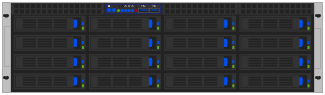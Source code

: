 <mxfile version="24.2.5" type="device">
  <diagram name="Page-1" id="KZN-zyBD-0XipZeYQRDT">
    <mxGraphModel dx="193" dy="112" grid="1" gridSize="10" guides="1" tooltips="1" connect="1" arrows="1" fold="1" page="1" pageScale="1" pageWidth="200" pageHeight="100" math="0" shadow="0">
      <root>
        <mxCell id="0" />
        <mxCell id="1" parent="0" />
        <mxCell id="9eh16xiQdjSHdPkHuFP6-377" value="" style="group;imageAspect=0;absoluteArcSize=0;container=1;movable=1;resizable=1;rotatable=1;deletable=1;editable=1;locked=0;connectable=1;" parent="1" vertex="1" connectable="0">
          <mxGeometry x="20" y="28" width="160" height="45" as="geometry" />
        </mxCell>
        <mxCell id="9eh16xiQdjSHdPkHuFP6-378" value="" style="rounded=0;whiteSpace=wrap;html=1;strokeColor=#aaaaaa;fillColor=#bfbfbf;strokeWidth=0.5;container=1;part=1;movable=1;resizable=1;rotatable=1;deletable=1;editable=1;locked=0;connectable=1;" parent="9eh16xiQdjSHdPkHuFP6-377" vertex="1">
          <mxGeometry width="160" height="45" as="geometry" />
        </mxCell>
        <mxCell id="9eh16xiQdjSHdPkHuFP6-379" value="" style="rounded=0;whiteSpace=wrap;html=1;strokeColor=#aaaaaa;fillColor=#222222;strokeWidth=0.5;movable=1;resizable=1;rotatable=1;deletable=1;editable=1;locked=0;connectable=1;" parent="9eh16xiQdjSHdPkHuFP6-377" vertex="1">
          <mxGeometry x="4" width="152" height="45" as="geometry" />
        </mxCell>
        <mxCell id="9eh16xiQdjSHdPkHuFP6-380" value="" style="group;movable=1;resizable=1;rotatable=1;deletable=1;editable=1;locked=0;connectable=1;" parent="9eh16xiQdjSHdPkHuFP6-377" vertex="1" connectable="0">
          <mxGeometry x="5.6" y="6.6" width="36" height="8" as="geometry" />
        </mxCell>
        <mxCell id="9eh16xiQdjSHdPkHuFP6-381" value="" style="rounded=0;whiteSpace=wrap;html=1;strokeColor=none;fillColor=#333333;strokeWidth=0.5;movable=1;resizable=1;rotatable=1;deletable=1;editable=1;locked=0;connectable=1;" parent="9eh16xiQdjSHdPkHuFP6-380" vertex="1">
          <mxGeometry width="36" height="8" as="geometry" />
        </mxCell>
        <mxCell id="9eh16xiQdjSHdPkHuFP6-382" value="" style="rounded=0;whiteSpace=wrap;html=1;strokeColor=#222222;fillColor=#222222;strokeWidth=0.5;movable=1;resizable=1;rotatable=1;deletable=1;editable=1;locked=0;connectable=1;" parent="9eh16xiQdjSHdPkHuFP6-380" vertex="1">
          <mxGeometry x="1" y="1" width="32.5" height="6" as="geometry" />
        </mxCell>
        <mxCell id="9eh16xiQdjSHdPkHuFP6-383" value="" style="rounded=1;whiteSpace=wrap;html=1;strokeColor=none;rotation=-90;fillColor=#60a917;fontColor=#ffffff;movable=1;resizable=1;rotatable=1;deletable=1;editable=1;locked=0;connectable=1;" parent="9eh16xiQdjSHdPkHuFP6-380" vertex="1">
          <mxGeometry x="34.1" y="6" width="1.5" height="1" as="geometry" />
        </mxCell>
        <mxCell id="9eh16xiQdjSHdPkHuFP6-384" value="" style="rounded=1;whiteSpace=wrap;html=1;strokeColor=none;rotation=-90;fillColor=#0050ef;fontColor=#ffffff;movable=1;resizable=1;rotatable=1;deletable=1;editable=1;locked=0;connectable=1;" parent="9eh16xiQdjSHdPkHuFP6-380" vertex="1">
          <mxGeometry x="34.1" y="3.6" width="1.5" height="1" as="geometry" />
        </mxCell>
        <mxCell id="9eh16xiQdjSHdPkHuFP6-385" value="" style="rounded=0;whiteSpace=wrap;html=1;strokeColor=none;fillColor=#333333;strokeWidth=0.5;movable=1;resizable=1;rotatable=1;deletable=1;editable=1;locked=0;connectable=1;" parent="9eh16xiQdjSHdPkHuFP6-380" vertex="1">
          <mxGeometry x="1" y="1" width="25.5" height="6" as="geometry" />
        </mxCell>
        <mxCell id="9eh16xiQdjSHdPkHuFP6-386" value="" style="rounded=1;whiteSpace=wrap;html=1;strokeColor=none;fillColor=#0050ef;strokeWidth=0.5;fontColor=#ffffff;glass=0;movable=1;resizable=1;rotatable=1;deletable=1;editable=1;locked=0;connectable=1;" parent="9eh16xiQdjSHdPkHuFP6-380" vertex="1">
          <mxGeometry x="28.5" y="2" width="3" height="4" as="geometry" />
        </mxCell>
        <mxCell id="9eh16xiQdjSHdPkHuFP6-387" value="" style="rounded=0;whiteSpace=wrap;html=1;strokeColor=none;fillColor=#333333;strokeWidth=0.5;movable=1;resizable=1;rotatable=1;deletable=1;editable=1;locked=0;connectable=1;" parent="9eh16xiQdjSHdPkHuFP6-380" vertex="1">
          <mxGeometry x="26.5" y="1" width="3.5" height="6" as="geometry" />
        </mxCell>
        <mxCell id="9eh16xiQdjSHdPkHuFP6-388" value="" style="rounded=0;whiteSpace=wrap;html=1;strokeColor=#333333;fillColor=#222222;strokeWidth=0.2;movable=1;resizable=1;rotatable=1;deletable=1;editable=1;locked=0;connectable=1;" parent="9eh16xiQdjSHdPkHuFP6-380" vertex="1">
          <mxGeometry x="4.5" y="1.7" width="22" height="1" as="geometry" />
        </mxCell>
        <mxCell id="9eh16xiQdjSHdPkHuFP6-389" value="" style="rounded=0;whiteSpace=wrap;html=1;strokeColor=#333333;fillColor=#222222;strokeWidth=0.2;movable=1;resizable=1;rotatable=1;deletable=1;editable=1;locked=0;connectable=1;" parent="9eh16xiQdjSHdPkHuFP6-380" vertex="1">
          <mxGeometry x="4.5" y="2.85" width="22" height="1" as="geometry" />
        </mxCell>
        <mxCell id="9eh16xiQdjSHdPkHuFP6-390" value="" style="rounded=0;whiteSpace=wrap;html=1;strokeColor=#333333;fillColor=#222222;strokeWidth=0.2;movable=1;resizable=1;rotatable=1;deletable=1;editable=1;locked=0;connectable=1;" parent="9eh16xiQdjSHdPkHuFP6-380" vertex="1">
          <mxGeometry x="4.5" y="4.1" width="22" height="1" as="geometry" />
        </mxCell>
        <mxCell id="9eh16xiQdjSHdPkHuFP6-391" value="" style="rounded=0;whiteSpace=wrap;html=1;strokeColor=#333333;fillColor=#222222;strokeWidth=0.2;movable=1;resizable=1;rotatable=1;deletable=1;editable=1;locked=0;connectable=1;" parent="9eh16xiQdjSHdPkHuFP6-380" vertex="1">
          <mxGeometry x="4.5" y="5.3" width="22" height="1" as="geometry" />
        </mxCell>
        <mxCell id="9eh16xiQdjSHdPkHuFP6-392" value="" style="rounded=0;whiteSpace=wrap;html=1;strokeColor=none;fillColor=#333333;strokeWidth=0.5;movable=1;resizable=1;rotatable=1;deletable=1;editable=1;locked=0;connectable=1;" parent="9eh16xiQdjSHdPkHuFP6-380" vertex="1">
          <mxGeometry x="19" y="1" width="1" height="6" as="geometry" />
        </mxCell>
        <mxCell id="9eh16xiQdjSHdPkHuFP6-393" value="" style="rounded=0;whiteSpace=wrap;html=1;strokeColor=none;fillColor=#333333;strokeWidth=0.5;movable=1;resizable=1;rotatable=1;deletable=1;editable=1;locked=0;connectable=1;" parent="9eh16xiQdjSHdPkHuFP6-380" vertex="1">
          <mxGeometry x="11" y="1" width="1" height="6" as="geometry" />
        </mxCell>
        <mxCell id="9eh16xiQdjSHdPkHuFP6-394" value="" style="shape=or;whiteSpace=wrap;html=1;fillColor=#0050ef;fontColor=#ffffff;strokeColor=none;movable=1;resizable=1;rotatable=1;deletable=1;editable=1;locked=0;connectable=1;" parent="9eh16xiQdjSHdPkHuFP6-380" vertex="1">
          <mxGeometry x="31" y="2" width="1" height="4" as="geometry" />
        </mxCell>
        <mxCell id="9eh16xiQdjSHdPkHuFP6-395" value="" style="group;movable=1;resizable=1;rotatable=1;deletable=1;editable=1;locked=0;connectable=1;" parent="9eh16xiQdjSHdPkHuFP6-377" vertex="1" connectable="0">
          <mxGeometry x="43.2" y="6.6" width="36" height="8" as="geometry" />
        </mxCell>
        <mxCell id="9eh16xiQdjSHdPkHuFP6-396" value="" style="rounded=0;whiteSpace=wrap;html=1;strokeColor=none;fillColor=#333333;strokeWidth=0.5;movable=1;resizable=1;rotatable=1;deletable=1;editable=1;locked=0;connectable=1;" parent="9eh16xiQdjSHdPkHuFP6-395" vertex="1">
          <mxGeometry width="36" height="8" as="geometry" />
        </mxCell>
        <mxCell id="9eh16xiQdjSHdPkHuFP6-397" value="" style="rounded=0;whiteSpace=wrap;html=1;strokeColor=#222222;fillColor=#222222;strokeWidth=0.5;movable=1;resizable=1;rotatable=1;deletable=1;editable=1;locked=0;connectable=1;" parent="9eh16xiQdjSHdPkHuFP6-395" vertex="1">
          <mxGeometry x="1" y="1" width="32.5" height="6" as="geometry" />
        </mxCell>
        <mxCell id="9eh16xiQdjSHdPkHuFP6-398" value="" style="rounded=1;whiteSpace=wrap;html=1;strokeColor=none;rotation=-90;fillColor=#60a917;fontColor=#ffffff;movable=1;resizable=1;rotatable=1;deletable=1;editable=1;locked=0;connectable=1;" parent="9eh16xiQdjSHdPkHuFP6-395" vertex="1">
          <mxGeometry x="34.1" y="6" width="1.5" height="1" as="geometry" />
        </mxCell>
        <mxCell id="9eh16xiQdjSHdPkHuFP6-399" value="" style="rounded=1;whiteSpace=wrap;html=1;strokeColor=none;rotation=-90;fillColor=#0050ef;fontColor=#ffffff;movable=1;resizable=1;rotatable=1;deletable=1;editable=1;locked=0;connectable=1;" parent="9eh16xiQdjSHdPkHuFP6-395" vertex="1">
          <mxGeometry x="34.1" y="3.6" width="1.5" height="1" as="geometry" />
        </mxCell>
        <mxCell id="9eh16xiQdjSHdPkHuFP6-400" value="" style="rounded=0;whiteSpace=wrap;html=1;strokeColor=none;fillColor=#333333;strokeWidth=0.5;movable=1;resizable=1;rotatable=1;deletable=1;editable=1;locked=0;connectable=1;" parent="9eh16xiQdjSHdPkHuFP6-395" vertex="1">
          <mxGeometry x="1" y="1" width="25.5" height="6" as="geometry" />
        </mxCell>
        <mxCell id="9eh16xiQdjSHdPkHuFP6-401" value="" style="rounded=1;whiteSpace=wrap;html=1;strokeColor=none;fillColor=#0050ef;strokeWidth=0.5;fontColor=#ffffff;glass=0;movable=1;resizable=1;rotatable=1;deletable=1;editable=1;locked=0;connectable=1;" parent="9eh16xiQdjSHdPkHuFP6-395" vertex="1">
          <mxGeometry x="28.5" y="2" width="3" height="4" as="geometry" />
        </mxCell>
        <mxCell id="9eh16xiQdjSHdPkHuFP6-402" value="" style="rounded=0;whiteSpace=wrap;html=1;strokeColor=none;fillColor=#333333;strokeWidth=0.5;movable=1;resizable=1;rotatable=1;deletable=1;editable=1;locked=0;connectable=1;" parent="9eh16xiQdjSHdPkHuFP6-395" vertex="1">
          <mxGeometry x="26.5" y="1" width="3.5" height="6" as="geometry" />
        </mxCell>
        <mxCell id="9eh16xiQdjSHdPkHuFP6-403" value="" style="rounded=0;whiteSpace=wrap;html=1;strokeColor=#333333;fillColor=#222222;strokeWidth=0.2;movable=1;resizable=1;rotatable=1;deletable=1;editable=1;locked=0;connectable=1;" parent="9eh16xiQdjSHdPkHuFP6-395" vertex="1">
          <mxGeometry x="4.5" y="1.7" width="22" height="1" as="geometry" />
        </mxCell>
        <mxCell id="9eh16xiQdjSHdPkHuFP6-404" value="" style="rounded=0;whiteSpace=wrap;html=1;strokeColor=#333333;fillColor=#222222;strokeWidth=0.2;movable=1;resizable=1;rotatable=1;deletable=1;editable=1;locked=0;connectable=1;" parent="9eh16xiQdjSHdPkHuFP6-395" vertex="1">
          <mxGeometry x="4.5" y="2.85" width="22" height="1" as="geometry" />
        </mxCell>
        <mxCell id="9eh16xiQdjSHdPkHuFP6-405" value="" style="rounded=0;whiteSpace=wrap;html=1;strokeColor=#333333;fillColor=#222222;strokeWidth=0.2;movable=1;resizable=1;rotatable=1;deletable=1;editable=1;locked=0;connectable=1;" parent="9eh16xiQdjSHdPkHuFP6-395" vertex="1">
          <mxGeometry x="4.5" y="4.1" width="22" height="1" as="geometry" />
        </mxCell>
        <mxCell id="9eh16xiQdjSHdPkHuFP6-406" value="" style="rounded=0;whiteSpace=wrap;html=1;strokeColor=#333333;fillColor=#222222;strokeWidth=0.2;movable=1;resizable=1;rotatable=1;deletable=1;editable=1;locked=0;connectable=1;" parent="9eh16xiQdjSHdPkHuFP6-395" vertex="1">
          <mxGeometry x="4.5" y="5.3" width="22" height="1" as="geometry" />
        </mxCell>
        <mxCell id="9eh16xiQdjSHdPkHuFP6-407" value="" style="rounded=0;whiteSpace=wrap;html=1;strokeColor=none;fillColor=#333333;strokeWidth=0.5;movable=1;resizable=1;rotatable=1;deletable=1;editable=1;locked=0;connectable=1;" parent="9eh16xiQdjSHdPkHuFP6-395" vertex="1">
          <mxGeometry x="19" y="1" width="1" height="6" as="geometry" />
        </mxCell>
        <mxCell id="9eh16xiQdjSHdPkHuFP6-408" value="" style="rounded=0;whiteSpace=wrap;html=1;strokeColor=none;fillColor=#333333;strokeWidth=0.5;movable=1;resizable=1;rotatable=1;deletable=1;editable=1;locked=0;connectable=1;" parent="9eh16xiQdjSHdPkHuFP6-395" vertex="1">
          <mxGeometry x="11" y="1" width="1" height="6" as="geometry" />
        </mxCell>
        <mxCell id="9eh16xiQdjSHdPkHuFP6-409" value="" style="shape=or;whiteSpace=wrap;html=1;fillColor=#0050ef;fontColor=#ffffff;strokeColor=none;movable=1;resizable=1;rotatable=1;deletable=1;editable=1;locked=0;connectable=1;" parent="9eh16xiQdjSHdPkHuFP6-395" vertex="1">
          <mxGeometry x="31" y="2" width="1" height="4" as="geometry" />
        </mxCell>
        <mxCell id="9eh16xiQdjSHdPkHuFP6-410" value="" style="group;movable=1;resizable=1;rotatable=1;deletable=1;editable=1;locked=0;connectable=1;" parent="9eh16xiQdjSHdPkHuFP6-377" vertex="1" connectable="0">
          <mxGeometry x="80.8" y="6.6" width="36" height="8" as="geometry" />
        </mxCell>
        <mxCell id="9eh16xiQdjSHdPkHuFP6-411" value="" style="rounded=0;whiteSpace=wrap;html=1;strokeColor=none;fillColor=#333333;strokeWidth=0.5;movable=1;resizable=1;rotatable=1;deletable=1;editable=1;locked=0;connectable=1;" parent="9eh16xiQdjSHdPkHuFP6-410" vertex="1">
          <mxGeometry width="36" height="8" as="geometry" />
        </mxCell>
        <mxCell id="9eh16xiQdjSHdPkHuFP6-412" value="" style="rounded=0;whiteSpace=wrap;html=1;strokeColor=#222222;fillColor=#222222;strokeWidth=0.5;movable=1;resizable=1;rotatable=1;deletable=1;editable=1;locked=0;connectable=1;" parent="9eh16xiQdjSHdPkHuFP6-410" vertex="1">
          <mxGeometry x="1" y="1" width="32.5" height="6" as="geometry" />
        </mxCell>
        <mxCell id="9eh16xiQdjSHdPkHuFP6-413" value="" style="rounded=1;whiteSpace=wrap;html=1;strokeColor=none;rotation=-90;fillColor=#60a917;fontColor=#ffffff;movable=1;resizable=1;rotatable=1;deletable=1;editable=1;locked=0;connectable=1;" parent="9eh16xiQdjSHdPkHuFP6-410" vertex="1">
          <mxGeometry x="34.1" y="6" width="1.5" height="1" as="geometry" />
        </mxCell>
        <mxCell id="9eh16xiQdjSHdPkHuFP6-414" value="" style="rounded=1;whiteSpace=wrap;html=1;strokeColor=none;rotation=-90;fillColor=#0050ef;fontColor=#ffffff;movable=1;resizable=1;rotatable=1;deletable=1;editable=1;locked=0;connectable=1;" parent="9eh16xiQdjSHdPkHuFP6-410" vertex="1">
          <mxGeometry x="34.1" y="3.6" width="1.5" height="1" as="geometry" />
        </mxCell>
        <mxCell id="9eh16xiQdjSHdPkHuFP6-415" value="" style="rounded=0;whiteSpace=wrap;html=1;strokeColor=none;fillColor=#333333;strokeWidth=0.5;movable=1;resizable=1;rotatable=1;deletable=1;editable=1;locked=0;connectable=1;" parent="9eh16xiQdjSHdPkHuFP6-410" vertex="1">
          <mxGeometry x="1" y="1" width="25.5" height="6" as="geometry" />
        </mxCell>
        <mxCell id="9eh16xiQdjSHdPkHuFP6-416" value="" style="rounded=1;whiteSpace=wrap;html=1;strokeColor=none;fillColor=#0050ef;strokeWidth=0.5;fontColor=#ffffff;glass=0;movable=1;resizable=1;rotatable=1;deletable=1;editable=1;locked=0;connectable=1;" parent="9eh16xiQdjSHdPkHuFP6-410" vertex="1">
          <mxGeometry x="28.5" y="2" width="3" height="4" as="geometry" />
        </mxCell>
        <mxCell id="9eh16xiQdjSHdPkHuFP6-417" value="" style="rounded=0;whiteSpace=wrap;html=1;strokeColor=none;fillColor=#333333;strokeWidth=0.5;movable=1;resizable=1;rotatable=1;deletable=1;editable=1;locked=0;connectable=1;" parent="9eh16xiQdjSHdPkHuFP6-410" vertex="1">
          <mxGeometry x="26.5" y="1" width="3.5" height="6" as="geometry" />
        </mxCell>
        <mxCell id="9eh16xiQdjSHdPkHuFP6-418" value="" style="rounded=0;whiteSpace=wrap;html=1;strokeColor=#333333;fillColor=#222222;strokeWidth=0.2;movable=1;resizable=1;rotatable=1;deletable=1;editable=1;locked=0;connectable=1;" parent="9eh16xiQdjSHdPkHuFP6-410" vertex="1">
          <mxGeometry x="4.5" y="1.7" width="22" height="1" as="geometry" />
        </mxCell>
        <mxCell id="9eh16xiQdjSHdPkHuFP6-419" value="" style="rounded=0;whiteSpace=wrap;html=1;strokeColor=#333333;fillColor=#222222;strokeWidth=0.2;movable=1;resizable=1;rotatable=1;deletable=1;editable=1;locked=0;connectable=1;" parent="9eh16xiQdjSHdPkHuFP6-410" vertex="1">
          <mxGeometry x="4.5" y="2.85" width="22" height="1" as="geometry" />
        </mxCell>
        <mxCell id="9eh16xiQdjSHdPkHuFP6-420" value="" style="rounded=0;whiteSpace=wrap;html=1;strokeColor=#333333;fillColor=#222222;strokeWidth=0.2;movable=1;resizable=1;rotatable=1;deletable=1;editable=1;locked=0;connectable=1;" parent="9eh16xiQdjSHdPkHuFP6-410" vertex="1">
          <mxGeometry x="4.5" y="4.1" width="22" height="1" as="geometry" />
        </mxCell>
        <mxCell id="9eh16xiQdjSHdPkHuFP6-421" value="" style="rounded=0;whiteSpace=wrap;html=1;strokeColor=#333333;fillColor=#222222;strokeWidth=0.2;movable=1;resizable=1;rotatable=1;deletable=1;editable=1;locked=0;connectable=1;" parent="9eh16xiQdjSHdPkHuFP6-410" vertex="1">
          <mxGeometry x="4.5" y="5.3" width="22" height="1" as="geometry" />
        </mxCell>
        <mxCell id="9eh16xiQdjSHdPkHuFP6-422" value="" style="rounded=0;whiteSpace=wrap;html=1;strokeColor=none;fillColor=#333333;strokeWidth=0.5;movable=1;resizable=1;rotatable=1;deletable=1;editable=1;locked=0;connectable=1;" parent="9eh16xiQdjSHdPkHuFP6-410" vertex="1">
          <mxGeometry x="19" y="1" width="1" height="6" as="geometry" />
        </mxCell>
        <mxCell id="9eh16xiQdjSHdPkHuFP6-423" value="" style="rounded=0;whiteSpace=wrap;html=1;strokeColor=none;fillColor=#333333;strokeWidth=0.5;movable=1;resizable=1;rotatable=1;deletable=1;editable=1;locked=0;connectable=1;" parent="9eh16xiQdjSHdPkHuFP6-410" vertex="1">
          <mxGeometry x="11" y="1" width="1" height="6" as="geometry" />
        </mxCell>
        <mxCell id="9eh16xiQdjSHdPkHuFP6-424" value="" style="shape=or;whiteSpace=wrap;html=1;fillColor=#0050ef;fontColor=#ffffff;strokeColor=none;movable=1;resizable=1;rotatable=1;deletable=1;editable=1;locked=0;connectable=1;" parent="9eh16xiQdjSHdPkHuFP6-410" vertex="1">
          <mxGeometry x="31" y="2" width="1" height="4" as="geometry" />
        </mxCell>
        <mxCell id="9eh16xiQdjSHdPkHuFP6-425" value="" style="group;movable=1;resizable=1;rotatable=1;deletable=1;editable=1;locked=0;connectable=1;" parent="9eh16xiQdjSHdPkHuFP6-377" vertex="1" connectable="0">
          <mxGeometry x="118.4" y="6.6" width="36" height="8" as="geometry" />
        </mxCell>
        <mxCell id="9eh16xiQdjSHdPkHuFP6-426" value="" style="rounded=0;whiteSpace=wrap;html=1;strokeColor=none;fillColor=#333333;strokeWidth=0.5;movable=1;resizable=1;rotatable=1;deletable=1;editable=1;locked=0;connectable=1;" parent="9eh16xiQdjSHdPkHuFP6-425" vertex="1">
          <mxGeometry width="36" height="8" as="geometry" />
        </mxCell>
        <mxCell id="9eh16xiQdjSHdPkHuFP6-427" value="" style="rounded=0;whiteSpace=wrap;html=1;strokeColor=#222222;fillColor=#222222;strokeWidth=0.5;movable=1;resizable=1;rotatable=1;deletable=1;editable=1;locked=0;connectable=1;" parent="9eh16xiQdjSHdPkHuFP6-425" vertex="1">
          <mxGeometry x="1" y="1" width="32.5" height="6" as="geometry" />
        </mxCell>
        <mxCell id="9eh16xiQdjSHdPkHuFP6-428" value="" style="rounded=1;whiteSpace=wrap;html=1;strokeColor=none;rotation=-90;fillColor=#60a917;fontColor=#ffffff;movable=1;resizable=1;rotatable=1;deletable=1;editable=1;locked=0;connectable=1;" parent="9eh16xiQdjSHdPkHuFP6-425" vertex="1">
          <mxGeometry x="34.1" y="6" width="1.5" height="1" as="geometry" />
        </mxCell>
        <mxCell id="9eh16xiQdjSHdPkHuFP6-429" value="" style="rounded=1;whiteSpace=wrap;html=1;strokeColor=none;rotation=-90;fillColor=#0050ef;fontColor=#ffffff;movable=1;resizable=1;rotatable=1;deletable=1;editable=1;locked=0;connectable=1;" parent="9eh16xiQdjSHdPkHuFP6-425" vertex="1">
          <mxGeometry x="34.1" y="3.6" width="1.5" height="1" as="geometry" />
        </mxCell>
        <mxCell id="9eh16xiQdjSHdPkHuFP6-430" value="" style="rounded=0;whiteSpace=wrap;html=1;strokeColor=none;fillColor=#333333;strokeWidth=0.5;movable=1;resizable=1;rotatable=1;deletable=1;editable=1;locked=0;connectable=1;" parent="9eh16xiQdjSHdPkHuFP6-425" vertex="1">
          <mxGeometry x="1" y="1" width="25.5" height="6" as="geometry" />
        </mxCell>
        <mxCell id="9eh16xiQdjSHdPkHuFP6-431" value="" style="rounded=1;whiteSpace=wrap;html=1;strokeColor=none;fillColor=#0050ef;strokeWidth=0.5;fontColor=#ffffff;glass=0;movable=1;resizable=1;rotatable=1;deletable=1;editable=1;locked=0;connectable=1;" parent="9eh16xiQdjSHdPkHuFP6-425" vertex="1">
          <mxGeometry x="28.5" y="2" width="3" height="4" as="geometry" />
        </mxCell>
        <mxCell id="9eh16xiQdjSHdPkHuFP6-432" value="" style="rounded=0;whiteSpace=wrap;html=1;strokeColor=none;fillColor=#333333;strokeWidth=0.5;movable=1;resizable=1;rotatable=1;deletable=1;editable=1;locked=0;connectable=1;" parent="9eh16xiQdjSHdPkHuFP6-425" vertex="1">
          <mxGeometry x="26.5" y="1" width="3.5" height="6" as="geometry" />
        </mxCell>
        <mxCell id="9eh16xiQdjSHdPkHuFP6-433" value="" style="rounded=0;whiteSpace=wrap;html=1;strokeColor=#333333;fillColor=#222222;strokeWidth=0.2;movable=1;resizable=1;rotatable=1;deletable=1;editable=1;locked=0;connectable=1;" parent="9eh16xiQdjSHdPkHuFP6-425" vertex="1">
          <mxGeometry x="4.5" y="1.7" width="22" height="1" as="geometry" />
        </mxCell>
        <mxCell id="9eh16xiQdjSHdPkHuFP6-434" value="" style="rounded=0;whiteSpace=wrap;html=1;strokeColor=#333333;fillColor=#222222;strokeWidth=0.2;movable=1;resizable=1;rotatable=1;deletable=1;editable=1;locked=0;connectable=1;" parent="9eh16xiQdjSHdPkHuFP6-425" vertex="1">
          <mxGeometry x="4.5" y="2.85" width="22" height="1" as="geometry" />
        </mxCell>
        <mxCell id="9eh16xiQdjSHdPkHuFP6-435" value="" style="rounded=0;whiteSpace=wrap;html=1;strokeColor=#333333;fillColor=#222222;strokeWidth=0.2;movable=1;resizable=1;rotatable=1;deletable=1;editable=1;locked=0;connectable=1;" parent="9eh16xiQdjSHdPkHuFP6-425" vertex="1">
          <mxGeometry x="4.5" y="4.1" width="22" height="1" as="geometry" />
        </mxCell>
        <mxCell id="9eh16xiQdjSHdPkHuFP6-436" value="" style="rounded=0;whiteSpace=wrap;html=1;strokeColor=#333333;fillColor=#222222;strokeWidth=0.2;movable=1;resizable=1;rotatable=1;deletable=1;editable=1;locked=0;connectable=1;" parent="9eh16xiQdjSHdPkHuFP6-425" vertex="1">
          <mxGeometry x="4.5" y="5.3" width="22" height="1" as="geometry" />
        </mxCell>
        <mxCell id="9eh16xiQdjSHdPkHuFP6-437" value="" style="rounded=0;whiteSpace=wrap;html=1;strokeColor=none;fillColor=#333333;strokeWidth=0.5;movable=1;resizable=1;rotatable=1;deletable=1;editable=1;locked=0;connectable=1;" parent="9eh16xiQdjSHdPkHuFP6-425" vertex="1">
          <mxGeometry x="19" y="1" width="1" height="6" as="geometry" />
        </mxCell>
        <mxCell id="9eh16xiQdjSHdPkHuFP6-438" value="" style="rounded=0;whiteSpace=wrap;html=1;strokeColor=none;fillColor=#333333;strokeWidth=0.5;movable=1;resizable=1;rotatable=1;deletable=1;editable=1;locked=0;connectable=1;" parent="9eh16xiQdjSHdPkHuFP6-425" vertex="1">
          <mxGeometry x="11" y="1" width="1" height="6" as="geometry" />
        </mxCell>
        <mxCell id="9eh16xiQdjSHdPkHuFP6-439" value="" style="shape=or;whiteSpace=wrap;html=1;fillColor=#0050ef;fontColor=#ffffff;strokeColor=none;movable=1;resizable=1;rotatable=1;deletable=1;editable=1;locked=0;connectable=1;" parent="9eh16xiQdjSHdPkHuFP6-425" vertex="1">
          <mxGeometry x="31" y="2" width="1" height="4" as="geometry" />
        </mxCell>
        <mxCell id="9eh16xiQdjSHdPkHuFP6-440" value="" style="group;movable=1;resizable=1;rotatable=1;deletable=1;editable=1;locked=0;connectable=1;" parent="9eh16xiQdjSHdPkHuFP6-377" vertex="1" connectable="0">
          <mxGeometry x="5.6" y="16.2" width="36" height="8" as="geometry" />
        </mxCell>
        <mxCell id="9eh16xiQdjSHdPkHuFP6-441" value="" style="rounded=0;whiteSpace=wrap;html=1;strokeColor=none;fillColor=#333333;strokeWidth=0.5;movable=1;resizable=1;rotatable=1;deletable=1;editable=1;locked=0;connectable=1;" parent="9eh16xiQdjSHdPkHuFP6-440" vertex="1">
          <mxGeometry width="36" height="8" as="geometry" />
        </mxCell>
        <mxCell id="9eh16xiQdjSHdPkHuFP6-442" value="" style="rounded=0;whiteSpace=wrap;html=1;strokeColor=#222222;fillColor=#222222;strokeWidth=0.5;movable=1;resizable=1;rotatable=1;deletable=1;editable=1;locked=0;connectable=1;" parent="9eh16xiQdjSHdPkHuFP6-440" vertex="1">
          <mxGeometry x="1" y="1" width="32.5" height="6" as="geometry" />
        </mxCell>
        <mxCell id="9eh16xiQdjSHdPkHuFP6-443" value="" style="rounded=1;whiteSpace=wrap;html=1;strokeColor=none;rotation=-90;fillColor=#60a917;fontColor=#ffffff;movable=1;resizable=1;rotatable=1;deletable=1;editable=1;locked=0;connectable=1;" parent="9eh16xiQdjSHdPkHuFP6-440" vertex="1">
          <mxGeometry x="34.1" y="6" width="1.5" height="1" as="geometry" />
        </mxCell>
        <mxCell id="9eh16xiQdjSHdPkHuFP6-444" value="" style="rounded=1;whiteSpace=wrap;html=1;strokeColor=none;rotation=-90;fillColor=#0050ef;fontColor=#ffffff;movable=1;resizable=1;rotatable=1;deletable=1;editable=1;locked=0;connectable=1;" parent="9eh16xiQdjSHdPkHuFP6-440" vertex="1">
          <mxGeometry x="34.1" y="3.6" width="1.5" height="1" as="geometry" />
        </mxCell>
        <mxCell id="9eh16xiQdjSHdPkHuFP6-445" value="" style="rounded=0;whiteSpace=wrap;html=1;strokeColor=none;fillColor=#333333;strokeWidth=0.5;movable=1;resizable=1;rotatable=1;deletable=1;editable=1;locked=0;connectable=1;" parent="9eh16xiQdjSHdPkHuFP6-440" vertex="1">
          <mxGeometry x="1" y="1" width="25.5" height="6" as="geometry" />
        </mxCell>
        <mxCell id="9eh16xiQdjSHdPkHuFP6-446" value="" style="rounded=1;whiteSpace=wrap;html=1;strokeColor=none;fillColor=#0050ef;strokeWidth=0.5;fontColor=#ffffff;glass=0;movable=1;resizable=1;rotatable=1;deletable=1;editable=1;locked=0;connectable=1;" parent="9eh16xiQdjSHdPkHuFP6-440" vertex="1">
          <mxGeometry x="28.5" y="2" width="3" height="4" as="geometry" />
        </mxCell>
        <mxCell id="9eh16xiQdjSHdPkHuFP6-447" value="" style="rounded=0;whiteSpace=wrap;html=1;strokeColor=none;fillColor=#333333;strokeWidth=0.5;movable=1;resizable=1;rotatable=1;deletable=1;editable=1;locked=0;connectable=1;" parent="9eh16xiQdjSHdPkHuFP6-440" vertex="1">
          <mxGeometry x="26.5" y="1" width="3.5" height="6" as="geometry" />
        </mxCell>
        <mxCell id="9eh16xiQdjSHdPkHuFP6-448" value="" style="rounded=0;whiteSpace=wrap;html=1;strokeColor=#333333;fillColor=#222222;strokeWidth=0.2;movable=1;resizable=1;rotatable=1;deletable=1;editable=1;locked=0;connectable=1;" parent="9eh16xiQdjSHdPkHuFP6-440" vertex="1">
          <mxGeometry x="4.5" y="1.7" width="22" height="1" as="geometry" />
        </mxCell>
        <mxCell id="9eh16xiQdjSHdPkHuFP6-449" value="" style="rounded=0;whiteSpace=wrap;html=1;strokeColor=#333333;fillColor=#222222;strokeWidth=0.2;movable=1;resizable=1;rotatable=1;deletable=1;editable=1;locked=0;connectable=1;" parent="9eh16xiQdjSHdPkHuFP6-440" vertex="1">
          <mxGeometry x="4.5" y="2.85" width="22" height="1" as="geometry" />
        </mxCell>
        <mxCell id="9eh16xiQdjSHdPkHuFP6-450" value="" style="rounded=0;whiteSpace=wrap;html=1;strokeColor=#333333;fillColor=#222222;strokeWidth=0.2;movable=1;resizable=1;rotatable=1;deletable=1;editable=1;locked=0;connectable=1;" parent="9eh16xiQdjSHdPkHuFP6-440" vertex="1">
          <mxGeometry x="4.5" y="4.1" width="22" height="1" as="geometry" />
        </mxCell>
        <mxCell id="9eh16xiQdjSHdPkHuFP6-451" value="" style="rounded=0;whiteSpace=wrap;html=1;strokeColor=#333333;fillColor=#222222;strokeWidth=0.2;movable=1;resizable=1;rotatable=1;deletable=1;editable=1;locked=0;connectable=1;" parent="9eh16xiQdjSHdPkHuFP6-440" vertex="1">
          <mxGeometry x="4.5" y="5.3" width="22" height="1" as="geometry" />
        </mxCell>
        <mxCell id="9eh16xiQdjSHdPkHuFP6-452" value="" style="rounded=0;whiteSpace=wrap;html=1;strokeColor=none;fillColor=#333333;strokeWidth=0.5;movable=1;resizable=1;rotatable=1;deletable=1;editable=1;locked=0;connectable=1;" parent="9eh16xiQdjSHdPkHuFP6-440" vertex="1">
          <mxGeometry x="19" y="1" width="1" height="6" as="geometry" />
        </mxCell>
        <mxCell id="9eh16xiQdjSHdPkHuFP6-453" value="" style="rounded=0;whiteSpace=wrap;html=1;strokeColor=none;fillColor=#333333;strokeWidth=0.5;movable=1;resizable=1;rotatable=1;deletable=1;editable=1;locked=0;connectable=1;" parent="9eh16xiQdjSHdPkHuFP6-440" vertex="1">
          <mxGeometry x="11" y="1" width="1" height="6" as="geometry" />
        </mxCell>
        <mxCell id="9eh16xiQdjSHdPkHuFP6-454" value="" style="shape=or;whiteSpace=wrap;html=1;fillColor=#0050ef;fontColor=#ffffff;strokeColor=none;movable=1;resizable=1;rotatable=1;deletable=1;editable=1;locked=0;connectable=1;" parent="9eh16xiQdjSHdPkHuFP6-440" vertex="1">
          <mxGeometry x="31" y="2" width="1" height="4" as="geometry" />
        </mxCell>
        <mxCell id="9eh16xiQdjSHdPkHuFP6-455" value="" style="group;movable=1;resizable=1;rotatable=1;deletable=1;editable=1;locked=0;connectable=1;" parent="9eh16xiQdjSHdPkHuFP6-377" vertex="1" connectable="0">
          <mxGeometry x="43.2" y="16.2" width="36" height="8" as="geometry" />
        </mxCell>
        <mxCell id="9eh16xiQdjSHdPkHuFP6-456" value="" style="rounded=0;whiteSpace=wrap;html=1;strokeColor=none;fillColor=#333333;strokeWidth=0.5;movable=1;resizable=1;rotatable=1;deletable=1;editable=1;locked=0;connectable=1;" parent="9eh16xiQdjSHdPkHuFP6-455" vertex="1">
          <mxGeometry width="36" height="8" as="geometry" />
        </mxCell>
        <mxCell id="9eh16xiQdjSHdPkHuFP6-457" value="" style="rounded=0;whiteSpace=wrap;html=1;strokeColor=#222222;fillColor=#222222;strokeWidth=0.5;movable=1;resizable=1;rotatable=1;deletable=1;editable=1;locked=0;connectable=1;" parent="9eh16xiQdjSHdPkHuFP6-455" vertex="1">
          <mxGeometry x="1" y="1" width="32.5" height="6" as="geometry" />
        </mxCell>
        <mxCell id="9eh16xiQdjSHdPkHuFP6-458" value="" style="rounded=1;whiteSpace=wrap;html=1;strokeColor=none;rotation=-90;fillColor=#60a917;fontColor=#ffffff;movable=1;resizable=1;rotatable=1;deletable=1;editable=1;locked=0;connectable=1;" parent="9eh16xiQdjSHdPkHuFP6-455" vertex="1">
          <mxGeometry x="34.1" y="6" width="1.5" height="1" as="geometry" />
        </mxCell>
        <mxCell id="9eh16xiQdjSHdPkHuFP6-459" value="" style="rounded=1;whiteSpace=wrap;html=1;strokeColor=none;rotation=-90;fillColor=#0050ef;fontColor=#ffffff;movable=1;resizable=1;rotatable=1;deletable=1;editable=1;locked=0;connectable=1;" parent="9eh16xiQdjSHdPkHuFP6-455" vertex="1">
          <mxGeometry x="34.1" y="3.6" width="1.5" height="1" as="geometry" />
        </mxCell>
        <mxCell id="9eh16xiQdjSHdPkHuFP6-460" value="" style="rounded=0;whiteSpace=wrap;html=1;strokeColor=none;fillColor=#333333;strokeWidth=0.5;movable=1;resizable=1;rotatable=1;deletable=1;editable=1;locked=0;connectable=1;" parent="9eh16xiQdjSHdPkHuFP6-455" vertex="1">
          <mxGeometry x="1" y="1" width="25.5" height="6" as="geometry" />
        </mxCell>
        <mxCell id="9eh16xiQdjSHdPkHuFP6-461" value="" style="rounded=1;whiteSpace=wrap;html=1;strokeColor=none;fillColor=#0050ef;strokeWidth=0.5;fontColor=#ffffff;glass=0;movable=1;resizable=1;rotatable=1;deletable=1;editable=1;locked=0;connectable=1;" parent="9eh16xiQdjSHdPkHuFP6-455" vertex="1">
          <mxGeometry x="28.5" y="2" width="3" height="4" as="geometry" />
        </mxCell>
        <mxCell id="9eh16xiQdjSHdPkHuFP6-462" value="" style="rounded=0;whiteSpace=wrap;html=1;strokeColor=none;fillColor=#333333;strokeWidth=0.5;movable=1;resizable=1;rotatable=1;deletable=1;editable=1;locked=0;connectable=1;" parent="9eh16xiQdjSHdPkHuFP6-455" vertex="1">
          <mxGeometry x="26.5" y="1" width="3.5" height="6" as="geometry" />
        </mxCell>
        <mxCell id="9eh16xiQdjSHdPkHuFP6-463" value="" style="rounded=0;whiteSpace=wrap;html=1;strokeColor=#333333;fillColor=#222222;strokeWidth=0.2;movable=1;resizable=1;rotatable=1;deletable=1;editable=1;locked=0;connectable=1;" parent="9eh16xiQdjSHdPkHuFP6-455" vertex="1">
          <mxGeometry x="4.5" y="1.7" width="22" height="1" as="geometry" />
        </mxCell>
        <mxCell id="9eh16xiQdjSHdPkHuFP6-464" value="" style="rounded=0;whiteSpace=wrap;html=1;strokeColor=#333333;fillColor=#222222;strokeWidth=0.2;movable=1;resizable=1;rotatable=1;deletable=1;editable=1;locked=0;connectable=1;" parent="9eh16xiQdjSHdPkHuFP6-455" vertex="1">
          <mxGeometry x="4.5" y="2.85" width="22" height="1" as="geometry" />
        </mxCell>
        <mxCell id="9eh16xiQdjSHdPkHuFP6-465" value="" style="rounded=0;whiteSpace=wrap;html=1;strokeColor=#333333;fillColor=#222222;strokeWidth=0.2;movable=1;resizable=1;rotatable=1;deletable=1;editable=1;locked=0;connectable=1;" parent="9eh16xiQdjSHdPkHuFP6-455" vertex="1">
          <mxGeometry x="4.5" y="4.1" width="22" height="1" as="geometry" />
        </mxCell>
        <mxCell id="9eh16xiQdjSHdPkHuFP6-466" value="" style="rounded=0;whiteSpace=wrap;html=1;strokeColor=#333333;fillColor=#222222;strokeWidth=0.2;movable=1;resizable=1;rotatable=1;deletable=1;editable=1;locked=0;connectable=1;" parent="9eh16xiQdjSHdPkHuFP6-455" vertex="1">
          <mxGeometry x="4.5" y="5.3" width="22" height="1" as="geometry" />
        </mxCell>
        <mxCell id="9eh16xiQdjSHdPkHuFP6-467" value="" style="rounded=0;whiteSpace=wrap;html=1;strokeColor=none;fillColor=#333333;strokeWidth=0.5;movable=1;resizable=1;rotatable=1;deletable=1;editable=1;locked=0;connectable=1;" parent="9eh16xiQdjSHdPkHuFP6-455" vertex="1">
          <mxGeometry x="19" y="1" width="1" height="6" as="geometry" />
        </mxCell>
        <mxCell id="9eh16xiQdjSHdPkHuFP6-468" value="" style="rounded=0;whiteSpace=wrap;html=1;strokeColor=none;fillColor=#333333;strokeWidth=0.5;movable=1;resizable=1;rotatable=1;deletable=1;editable=1;locked=0;connectable=1;" parent="9eh16xiQdjSHdPkHuFP6-455" vertex="1">
          <mxGeometry x="11" y="1" width="1" height="6" as="geometry" />
        </mxCell>
        <mxCell id="9eh16xiQdjSHdPkHuFP6-469" value="" style="shape=or;whiteSpace=wrap;html=1;fillColor=#0050ef;fontColor=#ffffff;strokeColor=none;movable=1;resizable=1;rotatable=1;deletable=1;editable=1;locked=0;connectable=1;" parent="9eh16xiQdjSHdPkHuFP6-455" vertex="1">
          <mxGeometry x="31" y="2" width="1" height="4" as="geometry" />
        </mxCell>
        <mxCell id="9eh16xiQdjSHdPkHuFP6-470" value="" style="group;movable=1;resizable=1;rotatable=1;deletable=1;editable=1;locked=0;connectable=1;" parent="9eh16xiQdjSHdPkHuFP6-377" vertex="1" connectable="0">
          <mxGeometry x="80.8" y="16.2" width="36" height="8" as="geometry" />
        </mxCell>
        <mxCell id="9eh16xiQdjSHdPkHuFP6-471" value="" style="rounded=0;whiteSpace=wrap;html=1;strokeColor=none;fillColor=#333333;strokeWidth=0.5;movable=1;resizable=1;rotatable=1;deletable=1;editable=1;locked=0;connectable=1;" parent="9eh16xiQdjSHdPkHuFP6-470" vertex="1">
          <mxGeometry width="36" height="8" as="geometry" />
        </mxCell>
        <mxCell id="9eh16xiQdjSHdPkHuFP6-472" value="" style="rounded=0;whiteSpace=wrap;html=1;strokeColor=#222222;fillColor=#222222;strokeWidth=0.5;movable=1;resizable=1;rotatable=1;deletable=1;editable=1;locked=0;connectable=1;" parent="9eh16xiQdjSHdPkHuFP6-470" vertex="1">
          <mxGeometry x="1" y="1" width="32.5" height="6" as="geometry" />
        </mxCell>
        <mxCell id="9eh16xiQdjSHdPkHuFP6-473" value="" style="rounded=1;whiteSpace=wrap;html=1;strokeColor=none;rotation=-90;fillColor=#60a917;fontColor=#ffffff;movable=1;resizable=1;rotatable=1;deletable=1;editable=1;locked=0;connectable=1;" parent="9eh16xiQdjSHdPkHuFP6-470" vertex="1">
          <mxGeometry x="34.1" y="6" width="1.5" height="1" as="geometry" />
        </mxCell>
        <mxCell id="9eh16xiQdjSHdPkHuFP6-474" value="" style="rounded=1;whiteSpace=wrap;html=1;strokeColor=none;rotation=-90;fillColor=#0050ef;fontColor=#ffffff;movable=1;resizable=1;rotatable=1;deletable=1;editable=1;locked=0;connectable=1;" parent="9eh16xiQdjSHdPkHuFP6-470" vertex="1">
          <mxGeometry x="34.1" y="3.6" width="1.5" height="1" as="geometry" />
        </mxCell>
        <mxCell id="9eh16xiQdjSHdPkHuFP6-475" value="" style="rounded=0;whiteSpace=wrap;html=1;strokeColor=none;fillColor=#333333;strokeWidth=0.5;movable=1;resizable=1;rotatable=1;deletable=1;editable=1;locked=0;connectable=1;" parent="9eh16xiQdjSHdPkHuFP6-470" vertex="1">
          <mxGeometry x="1" y="1" width="25.5" height="6" as="geometry" />
        </mxCell>
        <mxCell id="9eh16xiQdjSHdPkHuFP6-476" value="" style="rounded=1;whiteSpace=wrap;html=1;strokeColor=none;fillColor=#0050ef;strokeWidth=0.5;fontColor=#ffffff;glass=0;movable=1;resizable=1;rotatable=1;deletable=1;editable=1;locked=0;connectable=1;" parent="9eh16xiQdjSHdPkHuFP6-470" vertex="1">
          <mxGeometry x="28.5" y="2" width="3" height="4" as="geometry" />
        </mxCell>
        <mxCell id="9eh16xiQdjSHdPkHuFP6-477" value="" style="rounded=0;whiteSpace=wrap;html=1;strokeColor=none;fillColor=#333333;strokeWidth=0.5;movable=1;resizable=1;rotatable=1;deletable=1;editable=1;locked=0;connectable=1;" parent="9eh16xiQdjSHdPkHuFP6-470" vertex="1">
          <mxGeometry x="26.5" y="1" width="3.5" height="6" as="geometry" />
        </mxCell>
        <mxCell id="9eh16xiQdjSHdPkHuFP6-478" value="" style="rounded=0;whiteSpace=wrap;html=1;strokeColor=#333333;fillColor=#222222;strokeWidth=0.2;movable=1;resizable=1;rotatable=1;deletable=1;editable=1;locked=0;connectable=1;" parent="9eh16xiQdjSHdPkHuFP6-470" vertex="1">
          <mxGeometry x="4.5" y="1.7" width="22" height="1" as="geometry" />
        </mxCell>
        <mxCell id="9eh16xiQdjSHdPkHuFP6-479" value="" style="rounded=0;whiteSpace=wrap;html=1;strokeColor=#333333;fillColor=#222222;strokeWidth=0.2;movable=1;resizable=1;rotatable=1;deletable=1;editable=1;locked=0;connectable=1;" parent="9eh16xiQdjSHdPkHuFP6-470" vertex="1">
          <mxGeometry x="4.5" y="2.85" width="22" height="1" as="geometry" />
        </mxCell>
        <mxCell id="9eh16xiQdjSHdPkHuFP6-480" value="" style="rounded=0;whiteSpace=wrap;html=1;strokeColor=#333333;fillColor=#222222;strokeWidth=0.2;movable=1;resizable=1;rotatable=1;deletable=1;editable=1;locked=0;connectable=1;" parent="9eh16xiQdjSHdPkHuFP6-470" vertex="1">
          <mxGeometry x="4.5" y="4.1" width="22" height="1" as="geometry" />
        </mxCell>
        <mxCell id="9eh16xiQdjSHdPkHuFP6-481" value="" style="rounded=0;whiteSpace=wrap;html=1;strokeColor=#333333;fillColor=#222222;strokeWidth=0.2;movable=1;resizable=1;rotatable=1;deletable=1;editable=1;locked=0;connectable=1;" parent="9eh16xiQdjSHdPkHuFP6-470" vertex="1">
          <mxGeometry x="4.5" y="5.3" width="22" height="1" as="geometry" />
        </mxCell>
        <mxCell id="9eh16xiQdjSHdPkHuFP6-482" value="" style="rounded=0;whiteSpace=wrap;html=1;strokeColor=none;fillColor=#333333;strokeWidth=0.5;movable=1;resizable=1;rotatable=1;deletable=1;editable=1;locked=0;connectable=1;" parent="9eh16xiQdjSHdPkHuFP6-470" vertex="1">
          <mxGeometry x="19" y="1" width="1" height="6" as="geometry" />
        </mxCell>
        <mxCell id="9eh16xiQdjSHdPkHuFP6-483" value="" style="rounded=0;whiteSpace=wrap;html=1;strokeColor=none;fillColor=#333333;strokeWidth=0.5;movable=1;resizable=1;rotatable=1;deletable=1;editable=1;locked=0;connectable=1;" parent="9eh16xiQdjSHdPkHuFP6-470" vertex="1">
          <mxGeometry x="11" y="1" width="1" height="6" as="geometry" />
        </mxCell>
        <mxCell id="9eh16xiQdjSHdPkHuFP6-484" value="" style="shape=or;whiteSpace=wrap;html=1;fillColor=#0050ef;fontColor=#ffffff;strokeColor=none;movable=1;resizable=1;rotatable=1;deletable=1;editable=1;locked=0;connectable=1;" parent="9eh16xiQdjSHdPkHuFP6-470" vertex="1">
          <mxGeometry x="31" y="2" width="1" height="4" as="geometry" />
        </mxCell>
        <mxCell id="9eh16xiQdjSHdPkHuFP6-485" value="" style="group;movable=1;resizable=1;rotatable=1;deletable=1;editable=1;locked=0;connectable=1;" parent="9eh16xiQdjSHdPkHuFP6-377" vertex="1" connectable="0">
          <mxGeometry x="118.4" y="16.2" width="36" height="8" as="geometry" />
        </mxCell>
        <mxCell id="9eh16xiQdjSHdPkHuFP6-486" value="" style="rounded=0;whiteSpace=wrap;html=1;strokeColor=none;fillColor=#333333;strokeWidth=0.5;movable=1;resizable=1;rotatable=1;deletable=1;editable=1;locked=0;connectable=1;" parent="9eh16xiQdjSHdPkHuFP6-485" vertex="1">
          <mxGeometry width="36" height="8" as="geometry" />
        </mxCell>
        <mxCell id="9eh16xiQdjSHdPkHuFP6-487" value="" style="rounded=0;whiteSpace=wrap;html=1;strokeColor=#222222;fillColor=#222222;strokeWidth=0.5;movable=1;resizable=1;rotatable=1;deletable=1;editable=1;locked=0;connectable=1;" parent="9eh16xiQdjSHdPkHuFP6-485" vertex="1">
          <mxGeometry x="1" y="1" width="32.5" height="6" as="geometry" />
        </mxCell>
        <mxCell id="9eh16xiQdjSHdPkHuFP6-488" value="" style="rounded=1;whiteSpace=wrap;html=1;strokeColor=none;rotation=-90;fillColor=#60a917;fontColor=#ffffff;movable=1;resizable=1;rotatable=1;deletable=1;editable=1;locked=0;connectable=1;" parent="9eh16xiQdjSHdPkHuFP6-485" vertex="1">
          <mxGeometry x="34.1" y="6" width="1.5" height="1" as="geometry" />
        </mxCell>
        <mxCell id="9eh16xiQdjSHdPkHuFP6-489" value="" style="rounded=1;whiteSpace=wrap;html=1;strokeColor=none;rotation=-90;fillColor=#0050ef;fontColor=#ffffff;movable=1;resizable=1;rotatable=1;deletable=1;editable=1;locked=0;connectable=1;" parent="9eh16xiQdjSHdPkHuFP6-485" vertex="1">
          <mxGeometry x="34.1" y="3.6" width="1.5" height="1" as="geometry" />
        </mxCell>
        <mxCell id="9eh16xiQdjSHdPkHuFP6-490" value="" style="rounded=0;whiteSpace=wrap;html=1;strokeColor=none;fillColor=#333333;strokeWidth=0.5;movable=1;resizable=1;rotatable=1;deletable=1;editable=1;locked=0;connectable=1;" parent="9eh16xiQdjSHdPkHuFP6-485" vertex="1">
          <mxGeometry x="1" y="1" width="25.5" height="6" as="geometry" />
        </mxCell>
        <mxCell id="9eh16xiQdjSHdPkHuFP6-491" value="" style="rounded=1;whiteSpace=wrap;html=1;strokeColor=none;fillColor=#0050ef;strokeWidth=0.5;fontColor=#ffffff;glass=0;movable=1;resizable=1;rotatable=1;deletable=1;editable=1;locked=0;connectable=1;" parent="9eh16xiQdjSHdPkHuFP6-485" vertex="1">
          <mxGeometry x="28.5" y="2" width="3" height="4" as="geometry" />
        </mxCell>
        <mxCell id="9eh16xiQdjSHdPkHuFP6-492" value="" style="rounded=0;whiteSpace=wrap;html=1;strokeColor=none;fillColor=#333333;strokeWidth=0.5;movable=1;resizable=1;rotatable=1;deletable=1;editable=1;locked=0;connectable=1;" parent="9eh16xiQdjSHdPkHuFP6-485" vertex="1">
          <mxGeometry x="26.5" y="1" width="3.5" height="6" as="geometry" />
        </mxCell>
        <mxCell id="9eh16xiQdjSHdPkHuFP6-493" value="" style="rounded=0;whiteSpace=wrap;html=1;strokeColor=#333333;fillColor=#222222;strokeWidth=0.2;movable=1;resizable=1;rotatable=1;deletable=1;editable=1;locked=0;connectable=1;" parent="9eh16xiQdjSHdPkHuFP6-485" vertex="1">
          <mxGeometry x="4.5" y="1.7" width="22" height="1" as="geometry" />
        </mxCell>
        <mxCell id="9eh16xiQdjSHdPkHuFP6-494" value="" style="rounded=0;whiteSpace=wrap;html=1;strokeColor=#333333;fillColor=#222222;strokeWidth=0.2;movable=1;resizable=1;rotatable=1;deletable=1;editable=1;locked=0;connectable=1;" parent="9eh16xiQdjSHdPkHuFP6-485" vertex="1">
          <mxGeometry x="4.5" y="2.85" width="22" height="1" as="geometry" />
        </mxCell>
        <mxCell id="9eh16xiQdjSHdPkHuFP6-495" value="" style="rounded=0;whiteSpace=wrap;html=1;strokeColor=#333333;fillColor=#222222;strokeWidth=0.2;movable=1;resizable=1;rotatable=1;deletable=1;editable=1;locked=0;connectable=1;" parent="9eh16xiQdjSHdPkHuFP6-485" vertex="1">
          <mxGeometry x="4.5" y="4.1" width="22" height="1" as="geometry" />
        </mxCell>
        <mxCell id="9eh16xiQdjSHdPkHuFP6-496" value="" style="rounded=0;whiteSpace=wrap;html=1;strokeColor=#333333;fillColor=#222222;strokeWidth=0.2;movable=1;resizable=1;rotatable=1;deletable=1;editable=1;locked=0;connectable=1;" parent="9eh16xiQdjSHdPkHuFP6-485" vertex="1">
          <mxGeometry x="4.5" y="5.3" width="22" height="1" as="geometry" />
        </mxCell>
        <mxCell id="9eh16xiQdjSHdPkHuFP6-497" value="" style="rounded=0;whiteSpace=wrap;html=1;strokeColor=none;fillColor=#333333;strokeWidth=0.5;movable=1;resizable=1;rotatable=1;deletable=1;editable=1;locked=0;connectable=1;" parent="9eh16xiQdjSHdPkHuFP6-485" vertex="1">
          <mxGeometry x="19" y="1" width="1" height="6" as="geometry" />
        </mxCell>
        <mxCell id="9eh16xiQdjSHdPkHuFP6-498" value="" style="rounded=0;whiteSpace=wrap;html=1;strokeColor=none;fillColor=#333333;strokeWidth=0.5;movable=1;resizable=1;rotatable=1;deletable=1;editable=1;locked=0;connectable=1;" parent="9eh16xiQdjSHdPkHuFP6-485" vertex="1">
          <mxGeometry x="11" y="1" width="1" height="6" as="geometry" />
        </mxCell>
        <mxCell id="9eh16xiQdjSHdPkHuFP6-499" value="" style="shape=or;whiteSpace=wrap;html=1;fillColor=#0050ef;fontColor=#ffffff;strokeColor=none;movable=1;resizable=1;rotatable=1;deletable=1;editable=1;locked=0;connectable=1;" parent="9eh16xiQdjSHdPkHuFP6-485" vertex="1">
          <mxGeometry x="31" y="2" width="1" height="4" as="geometry" />
        </mxCell>
        <mxCell id="9eh16xiQdjSHdPkHuFP6-500" value="" style="group;movable=1;resizable=1;rotatable=1;deletable=1;editable=1;locked=0;connectable=1;" parent="9eh16xiQdjSHdPkHuFP6-377" vertex="1" connectable="0">
          <mxGeometry x="5.6" y="25.8" width="36" height="8" as="geometry" />
        </mxCell>
        <mxCell id="9eh16xiQdjSHdPkHuFP6-501" value="" style="rounded=0;whiteSpace=wrap;html=1;strokeColor=none;fillColor=#333333;strokeWidth=0.5;movable=1;resizable=1;rotatable=1;deletable=1;editable=1;locked=0;connectable=1;" parent="9eh16xiQdjSHdPkHuFP6-500" vertex="1">
          <mxGeometry width="36" height="8" as="geometry" />
        </mxCell>
        <mxCell id="9eh16xiQdjSHdPkHuFP6-502" value="" style="rounded=0;whiteSpace=wrap;html=1;strokeColor=#222222;fillColor=#222222;strokeWidth=0.5;movable=1;resizable=1;rotatable=1;deletable=1;editable=1;locked=0;connectable=1;" parent="9eh16xiQdjSHdPkHuFP6-500" vertex="1">
          <mxGeometry x="1" y="1" width="32.5" height="6" as="geometry" />
        </mxCell>
        <mxCell id="9eh16xiQdjSHdPkHuFP6-503" value="" style="rounded=1;whiteSpace=wrap;html=1;strokeColor=none;rotation=-90;fillColor=#60a917;fontColor=#ffffff;movable=1;resizable=1;rotatable=1;deletable=1;editable=1;locked=0;connectable=1;" parent="9eh16xiQdjSHdPkHuFP6-500" vertex="1">
          <mxGeometry x="34.1" y="6" width="1.5" height="1" as="geometry" />
        </mxCell>
        <mxCell id="9eh16xiQdjSHdPkHuFP6-504" value="" style="rounded=1;whiteSpace=wrap;html=1;strokeColor=none;rotation=-90;fillColor=#0050ef;fontColor=#ffffff;movable=1;resizable=1;rotatable=1;deletable=1;editable=1;locked=0;connectable=1;" parent="9eh16xiQdjSHdPkHuFP6-500" vertex="1">
          <mxGeometry x="34.1" y="3.6" width="1.5" height="1" as="geometry" />
        </mxCell>
        <mxCell id="9eh16xiQdjSHdPkHuFP6-505" value="" style="rounded=0;whiteSpace=wrap;html=1;strokeColor=none;fillColor=#333333;strokeWidth=0.5;movable=1;resizable=1;rotatable=1;deletable=1;editable=1;locked=0;connectable=1;" parent="9eh16xiQdjSHdPkHuFP6-500" vertex="1">
          <mxGeometry x="1" y="1" width="25.5" height="6" as="geometry" />
        </mxCell>
        <mxCell id="9eh16xiQdjSHdPkHuFP6-506" value="" style="rounded=1;whiteSpace=wrap;html=1;strokeColor=none;fillColor=#0050ef;strokeWidth=0.5;fontColor=#ffffff;glass=0;movable=1;resizable=1;rotatable=1;deletable=1;editable=1;locked=0;connectable=1;" parent="9eh16xiQdjSHdPkHuFP6-500" vertex="1">
          <mxGeometry x="28.5" y="2" width="3" height="4" as="geometry" />
        </mxCell>
        <mxCell id="9eh16xiQdjSHdPkHuFP6-507" value="" style="rounded=0;whiteSpace=wrap;html=1;strokeColor=none;fillColor=#333333;strokeWidth=0.5;movable=1;resizable=1;rotatable=1;deletable=1;editable=1;locked=0;connectable=1;" parent="9eh16xiQdjSHdPkHuFP6-500" vertex="1">
          <mxGeometry x="26.5" y="1" width="3.5" height="6" as="geometry" />
        </mxCell>
        <mxCell id="9eh16xiQdjSHdPkHuFP6-508" value="" style="rounded=0;whiteSpace=wrap;html=1;strokeColor=#333333;fillColor=#222222;strokeWidth=0.2;movable=1;resizable=1;rotatable=1;deletable=1;editable=1;locked=0;connectable=1;" parent="9eh16xiQdjSHdPkHuFP6-500" vertex="1">
          <mxGeometry x="4.5" y="1.7" width="22" height="1" as="geometry" />
        </mxCell>
        <mxCell id="9eh16xiQdjSHdPkHuFP6-509" value="" style="rounded=0;whiteSpace=wrap;html=1;strokeColor=#333333;fillColor=#222222;strokeWidth=0.2;movable=1;resizable=1;rotatable=1;deletable=1;editable=1;locked=0;connectable=1;" parent="9eh16xiQdjSHdPkHuFP6-500" vertex="1">
          <mxGeometry x="4.5" y="2.85" width="22" height="1" as="geometry" />
        </mxCell>
        <mxCell id="9eh16xiQdjSHdPkHuFP6-510" value="" style="rounded=0;whiteSpace=wrap;html=1;strokeColor=#333333;fillColor=#222222;strokeWidth=0.2;movable=1;resizable=1;rotatable=1;deletable=1;editable=1;locked=0;connectable=1;" parent="9eh16xiQdjSHdPkHuFP6-500" vertex="1">
          <mxGeometry x="4.5" y="4.1" width="22" height="1" as="geometry" />
        </mxCell>
        <mxCell id="9eh16xiQdjSHdPkHuFP6-511" value="" style="rounded=0;whiteSpace=wrap;html=1;strokeColor=#333333;fillColor=#222222;strokeWidth=0.2;movable=1;resizable=1;rotatable=1;deletable=1;editable=1;locked=0;connectable=1;" parent="9eh16xiQdjSHdPkHuFP6-500" vertex="1">
          <mxGeometry x="4.5" y="5.3" width="22" height="1" as="geometry" />
        </mxCell>
        <mxCell id="9eh16xiQdjSHdPkHuFP6-512" value="" style="rounded=0;whiteSpace=wrap;html=1;strokeColor=none;fillColor=#333333;strokeWidth=0.5;movable=1;resizable=1;rotatable=1;deletable=1;editable=1;locked=0;connectable=1;" parent="9eh16xiQdjSHdPkHuFP6-500" vertex="1">
          <mxGeometry x="19" y="1" width="1" height="6" as="geometry" />
        </mxCell>
        <mxCell id="9eh16xiQdjSHdPkHuFP6-513" value="" style="rounded=0;whiteSpace=wrap;html=1;strokeColor=none;fillColor=#333333;strokeWidth=0.5;movable=1;resizable=1;rotatable=1;deletable=1;editable=1;locked=0;connectable=1;" parent="9eh16xiQdjSHdPkHuFP6-500" vertex="1">
          <mxGeometry x="11" y="1" width="1" height="6" as="geometry" />
        </mxCell>
        <mxCell id="9eh16xiQdjSHdPkHuFP6-514" value="" style="shape=or;whiteSpace=wrap;html=1;fillColor=#0050ef;fontColor=#ffffff;strokeColor=none;movable=1;resizable=1;rotatable=1;deletable=1;editable=1;locked=0;connectable=1;" parent="9eh16xiQdjSHdPkHuFP6-500" vertex="1">
          <mxGeometry x="31" y="2" width="1" height="4" as="geometry" />
        </mxCell>
        <mxCell id="9eh16xiQdjSHdPkHuFP6-515" value="" style="group;movable=1;resizable=1;rotatable=1;deletable=1;editable=1;locked=0;connectable=1;" parent="9eh16xiQdjSHdPkHuFP6-377" vertex="1" connectable="0">
          <mxGeometry x="43.2" y="25.8" width="36" height="8" as="geometry" />
        </mxCell>
        <mxCell id="9eh16xiQdjSHdPkHuFP6-516" value="" style="rounded=0;whiteSpace=wrap;html=1;strokeColor=none;fillColor=#333333;strokeWidth=0.5;movable=1;resizable=1;rotatable=1;deletable=1;editable=1;locked=0;connectable=1;" parent="9eh16xiQdjSHdPkHuFP6-515" vertex="1">
          <mxGeometry width="36" height="8" as="geometry" />
        </mxCell>
        <mxCell id="9eh16xiQdjSHdPkHuFP6-517" value="" style="rounded=0;whiteSpace=wrap;html=1;strokeColor=#222222;fillColor=#222222;strokeWidth=0.5;movable=1;resizable=1;rotatable=1;deletable=1;editable=1;locked=0;connectable=1;" parent="9eh16xiQdjSHdPkHuFP6-515" vertex="1">
          <mxGeometry x="1" y="1" width="32.5" height="6" as="geometry" />
        </mxCell>
        <mxCell id="9eh16xiQdjSHdPkHuFP6-518" value="" style="rounded=1;whiteSpace=wrap;html=1;strokeColor=none;rotation=-90;fillColor=#60a917;fontColor=#ffffff;movable=1;resizable=1;rotatable=1;deletable=1;editable=1;locked=0;connectable=1;" parent="9eh16xiQdjSHdPkHuFP6-515" vertex="1">
          <mxGeometry x="34.1" y="6" width="1.5" height="1" as="geometry" />
        </mxCell>
        <mxCell id="9eh16xiQdjSHdPkHuFP6-519" value="" style="rounded=1;whiteSpace=wrap;html=1;strokeColor=none;rotation=-90;fillColor=#0050ef;fontColor=#ffffff;movable=1;resizable=1;rotatable=1;deletable=1;editable=1;locked=0;connectable=1;" parent="9eh16xiQdjSHdPkHuFP6-515" vertex="1">
          <mxGeometry x="34.1" y="3.6" width="1.5" height="1" as="geometry" />
        </mxCell>
        <mxCell id="9eh16xiQdjSHdPkHuFP6-520" value="" style="rounded=0;whiteSpace=wrap;html=1;strokeColor=none;fillColor=#333333;strokeWidth=0.5;movable=1;resizable=1;rotatable=1;deletable=1;editable=1;locked=0;connectable=1;" parent="9eh16xiQdjSHdPkHuFP6-515" vertex="1">
          <mxGeometry x="1" y="1" width="25.5" height="6" as="geometry" />
        </mxCell>
        <mxCell id="9eh16xiQdjSHdPkHuFP6-521" value="" style="rounded=1;whiteSpace=wrap;html=1;strokeColor=none;fillColor=#0050ef;strokeWidth=0.5;fontColor=#ffffff;glass=0;movable=1;resizable=1;rotatable=1;deletable=1;editable=1;locked=0;connectable=1;" parent="9eh16xiQdjSHdPkHuFP6-515" vertex="1">
          <mxGeometry x="28.5" y="2" width="3" height="4" as="geometry" />
        </mxCell>
        <mxCell id="9eh16xiQdjSHdPkHuFP6-522" value="" style="rounded=0;whiteSpace=wrap;html=1;strokeColor=none;fillColor=#333333;strokeWidth=0.5;movable=1;resizable=1;rotatable=1;deletable=1;editable=1;locked=0;connectable=1;" parent="9eh16xiQdjSHdPkHuFP6-515" vertex="1">
          <mxGeometry x="26.5" y="1" width="3.5" height="6" as="geometry" />
        </mxCell>
        <mxCell id="9eh16xiQdjSHdPkHuFP6-523" value="" style="rounded=0;whiteSpace=wrap;html=1;strokeColor=#333333;fillColor=#222222;strokeWidth=0.2;movable=1;resizable=1;rotatable=1;deletable=1;editable=1;locked=0;connectable=1;" parent="9eh16xiQdjSHdPkHuFP6-515" vertex="1">
          <mxGeometry x="4.5" y="1.7" width="22" height="1" as="geometry" />
        </mxCell>
        <mxCell id="9eh16xiQdjSHdPkHuFP6-524" value="" style="rounded=0;whiteSpace=wrap;html=1;strokeColor=#333333;fillColor=#222222;strokeWidth=0.2;movable=1;resizable=1;rotatable=1;deletable=1;editable=1;locked=0;connectable=1;" parent="9eh16xiQdjSHdPkHuFP6-515" vertex="1">
          <mxGeometry x="4.5" y="2.85" width="22" height="1" as="geometry" />
        </mxCell>
        <mxCell id="9eh16xiQdjSHdPkHuFP6-525" value="" style="rounded=0;whiteSpace=wrap;html=1;strokeColor=#333333;fillColor=#222222;strokeWidth=0.2;movable=1;resizable=1;rotatable=1;deletable=1;editable=1;locked=0;connectable=1;" parent="9eh16xiQdjSHdPkHuFP6-515" vertex="1">
          <mxGeometry x="4.5" y="4.1" width="22" height="1" as="geometry" />
        </mxCell>
        <mxCell id="9eh16xiQdjSHdPkHuFP6-526" value="" style="rounded=0;whiteSpace=wrap;html=1;strokeColor=#333333;fillColor=#222222;strokeWidth=0.2;movable=1;resizable=1;rotatable=1;deletable=1;editable=1;locked=0;connectable=1;" parent="9eh16xiQdjSHdPkHuFP6-515" vertex="1">
          <mxGeometry x="4.5" y="5.3" width="22" height="1" as="geometry" />
        </mxCell>
        <mxCell id="9eh16xiQdjSHdPkHuFP6-527" value="" style="rounded=0;whiteSpace=wrap;html=1;strokeColor=none;fillColor=#333333;strokeWidth=0.5;movable=1;resizable=1;rotatable=1;deletable=1;editable=1;locked=0;connectable=1;" parent="9eh16xiQdjSHdPkHuFP6-515" vertex="1">
          <mxGeometry x="19" y="1" width="1" height="6" as="geometry" />
        </mxCell>
        <mxCell id="9eh16xiQdjSHdPkHuFP6-528" value="" style="rounded=0;whiteSpace=wrap;html=1;strokeColor=none;fillColor=#333333;strokeWidth=0.5;movable=1;resizable=1;rotatable=1;deletable=1;editable=1;locked=0;connectable=1;" parent="9eh16xiQdjSHdPkHuFP6-515" vertex="1">
          <mxGeometry x="11" y="1" width="1" height="6" as="geometry" />
        </mxCell>
        <mxCell id="9eh16xiQdjSHdPkHuFP6-529" value="" style="shape=or;whiteSpace=wrap;html=1;fillColor=#0050ef;fontColor=#ffffff;strokeColor=none;movable=1;resizable=1;rotatable=1;deletable=1;editable=1;locked=0;connectable=1;" parent="9eh16xiQdjSHdPkHuFP6-515" vertex="1">
          <mxGeometry x="31" y="2" width="1" height="4" as="geometry" />
        </mxCell>
        <mxCell id="9eh16xiQdjSHdPkHuFP6-530" value="" style="group;movable=1;resizable=1;rotatable=1;deletable=1;editable=1;locked=0;connectable=1;" parent="9eh16xiQdjSHdPkHuFP6-377" vertex="1" connectable="0">
          <mxGeometry x="80.8" y="25.8" width="36" height="8" as="geometry" />
        </mxCell>
        <mxCell id="9eh16xiQdjSHdPkHuFP6-531" value="" style="rounded=0;whiteSpace=wrap;html=1;strokeColor=none;fillColor=#333333;strokeWidth=0.5;movable=1;resizable=1;rotatable=1;deletable=1;editable=1;locked=0;connectable=1;" parent="9eh16xiQdjSHdPkHuFP6-530" vertex="1">
          <mxGeometry width="36" height="8" as="geometry" />
        </mxCell>
        <mxCell id="9eh16xiQdjSHdPkHuFP6-532" value="" style="rounded=0;whiteSpace=wrap;html=1;strokeColor=#222222;fillColor=#222222;strokeWidth=0.5;movable=1;resizable=1;rotatable=1;deletable=1;editable=1;locked=0;connectable=1;" parent="9eh16xiQdjSHdPkHuFP6-530" vertex="1">
          <mxGeometry x="1" y="1" width="32.5" height="6" as="geometry" />
        </mxCell>
        <mxCell id="9eh16xiQdjSHdPkHuFP6-533" value="" style="rounded=1;whiteSpace=wrap;html=1;strokeColor=none;rotation=-90;fillColor=#60a917;fontColor=#ffffff;movable=1;resizable=1;rotatable=1;deletable=1;editable=1;locked=0;connectable=1;" parent="9eh16xiQdjSHdPkHuFP6-530" vertex="1">
          <mxGeometry x="34.1" y="6" width="1.5" height="1" as="geometry" />
        </mxCell>
        <mxCell id="9eh16xiQdjSHdPkHuFP6-534" value="" style="rounded=1;whiteSpace=wrap;html=1;strokeColor=none;rotation=-90;fillColor=#0050ef;fontColor=#ffffff;movable=1;resizable=1;rotatable=1;deletable=1;editable=1;locked=0;connectable=1;" parent="9eh16xiQdjSHdPkHuFP6-530" vertex="1">
          <mxGeometry x="34.1" y="3.6" width="1.5" height="1" as="geometry" />
        </mxCell>
        <mxCell id="9eh16xiQdjSHdPkHuFP6-535" value="" style="rounded=0;whiteSpace=wrap;html=1;strokeColor=none;fillColor=#333333;strokeWidth=0.5;movable=1;resizable=1;rotatable=1;deletable=1;editable=1;locked=0;connectable=1;" parent="9eh16xiQdjSHdPkHuFP6-530" vertex="1">
          <mxGeometry x="1" y="1" width="25.5" height="6" as="geometry" />
        </mxCell>
        <mxCell id="9eh16xiQdjSHdPkHuFP6-536" value="" style="rounded=1;whiteSpace=wrap;html=1;strokeColor=none;fillColor=#0050ef;strokeWidth=0.5;fontColor=#ffffff;glass=0;movable=1;resizable=1;rotatable=1;deletable=1;editable=1;locked=0;connectable=1;" parent="9eh16xiQdjSHdPkHuFP6-530" vertex="1">
          <mxGeometry x="28.5" y="2" width="3" height="4" as="geometry" />
        </mxCell>
        <mxCell id="9eh16xiQdjSHdPkHuFP6-537" value="" style="rounded=0;whiteSpace=wrap;html=1;strokeColor=none;fillColor=#333333;strokeWidth=0.5;movable=1;resizable=1;rotatable=1;deletable=1;editable=1;locked=0;connectable=1;" parent="9eh16xiQdjSHdPkHuFP6-530" vertex="1">
          <mxGeometry x="26.5" y="1" width="3.5" height="6" as="geometry" />
        </mxCell>
        <mxCell id="9eh16xiQdjSHdPkHuFP6-538" value="" style="rounded=0;whiteSpace=wrap;html=1;strokeColor=#333333;fillColor=#222222;strokeWidth=0.2;movable=1;resizable=1;rotatable=1;deletable=1;editable=1;locked=0;connectable=1;" parent="9eh16xiQdjSHdPkHuFP6-530" vertex="1">
          <mxGeometry x="4.5" y="1.7" width="22" height="1" as="geometry" />
        </mxCell>
        <mxCell id="9eh16xiQdjSHdPkHuFP6-539" value="" style="rounded=0;whiteSpace=wrap;html=1;strokeColor=#333333;fillColor=#222222;strokeWidth=0.2;movable=1;resizable=1;rotatable=1;deletable=1;editable=1;locked=0;connectable=1;" parent="9eh16xiQdjSHdPkHuFP6-530" vertex="1">
          <mxGeometry x="4.5" y="2.85" width="22" height="1" as="geometry" />
        </mxCell>
        <mxCell id="9eh16xiQdjSHdPkHuFP6-540" value="" style="rounded=0;whiteSpace=wrap;html=1;strokeColor=#333333;fillColor=#222222;strokeWidth=0.2;movable=1;resizable=1;rotatable=1;deletable=1;editable=1;locked=0;connectable=1;" parent="9eh16xiQdjSHdPkHuFP6-530" vertex="1">
          <mxGeometry x="4.5" y="4.1" width="22" height="1" as="geometry" />
        </mxCell>
        <mxCell id="9eh16xiQdjSHdPkHuFP6-541" value="" style="rounded=0;whiteSpace=wrap;html=1;strokeColor=#333333;fillColor=#222222;strokeWidth=0.2;movable=1;resizable=1;rotatable=1;deletable=1;editable=1;locked=0;connectable=1;" parent="9eh16xiQdjSHdPkHuFP6-530" vertex="1">
          <mxGeometry x="4.5" y="5.3" width="22" height="1" as="geometry" />
        </mxCell>
        <mxCell id="9eh16xiQdjSHdPkHuFP6-542" value="" style="rounded=0;whiteSpace=wrap;html=1;strokeColor=none;fillColor=#333333;strokeWidth=0.5;movable=1;resizable=1;rotatable=1;deletable=1;editable=1;locked=0;connectable=1;" parent="9eh16xiQdjSHdPkHuFP6-530" vertex="1">
          <mxGeometry x="19" y="1" width="1" height="6" as="geometry" />
        </mxCell>
        <mxCell id="9eh16xiQdjSHdPkHuFP6-543" value="" style="rounded=0;whiteSpace=wrap;html=1;strokeColor=none;fillColor=#333333;strokeWidth=0.5;movable=1;resizable=1;rotatable=1;deletable=1;editable=1;locked=0;connectable=1;" parent="9eh16xiQdjSHdPkHuFP6-530" vertex="1">
          <mxGeometry x="11" y="1" width="1" height="6" as="geometry" />
        </mxCell>
        <mxCell id="9eh16xiQdjSHdPkHuFP6-544" value="" style="shape=or;whiteSpace=wrap;html=1;fillColor=#0050ef;fontColor=#ffffff;strokeColor=none;movable=1;resizable=1;rotatable=1;deletable=1;editable=1;locked=0;connectable=1;" parent="9eh16xiQdjSHdPkHuFP6-530" vertex="1">
          <mxGeometry x="31" y="2" width="1" height="4" as="geometry" />
        </mxCell>
        <mxCell id="9eh16xiQdjSHdPkHuFP6-545" value="" style="group;movable=1;resizable=1;rotatable=1;deletable=1;editable=1;locked=0;connectable=1;" parent="9eh16xiQdjSHdPkHuFP6-377" vertex="1" connectable="0">
          <mxGeometry x="118.4" y="25.8" width="36" height="8" as="geometry" />
        </mxCell>
        <mxCell id="9eh16xiQdjSHdPkHuFP6-546" value="" style="rounded=0;whiteSpace=wrap;html=1;strokeColor=none;fillColor=#333333;strokeWidth=0.5;movable=1;resizable=1;rotatable=1;deletable=1;editable=1;locked=0;connectable=1;" parent="9eh16xiQdjSHdPkHuFP6-545" vertex="1">
          <mxGeometry width="36" height="8" as="geometry" />
        </mxCell>
        <mxCell id="9eh16xiQdjSHdPkHuFP6-547" value="" style="rounded=0;whiteSpace=wrap;html=1;strokeColor=#222222;fillColor=#222222;strokeWidth=0.5;movable=1;resizable=1;rotatable=1;deletable=1;editable=1;locked=0;connectable=1;" parent="9eh16xiQdjSHdPkHuFP6-545" vertex="1">
          <mxGeometry x="1" y="1" width="32.5" height="6" as="geometry" />
        </mxCell>
        <mxCell id="9eh16xiQdjSHdPkHuFP6-548" value="" style="rounded=1;whiteSpace=wrap;html=1;strokeColor=none;rotation=-90;fillColor=#60a917;fontColor=#ffffff;movable=1;resizable=1;rotatable=1;deletable=1;editable=1;locked=0;connectable=1;" parent="9eh16xiQdjSHdPkHuFP6-545" vertex="1">
          <mxGeometry x="34.1" y="6" width="1.5" height="1" as="geometry" />
        </mxCell>
        <mxCell id="9eh16xiQdjSHdPkHuFP6-549" value="" style="rounded=1;whiteSpace=wrap;html=1;strokeColor=none;rotation=-90;fillColor=#0050ef;fontColor=#ffffff;movable=1;resizable=1;rotatable=1;deletable=1;editable=1;locked=0;connectable=1;" parent="9eh16xiQdjSHdPkHuFP6-545" vertex="1">
          <mxGeometry x="34.1" y="3.6" width="1.5" height="1" as="geometry" />
        </mxCell>
        <mxCell id="9eh16xiQdjSHdPkHuFP6-550" value="" style="rounded=0;whiteSpace=wrap;html=1;strokeColor=none;fillColor=#333333;strokeWidth=0.5;movable=1;resizable=1;rotatable=1;deletable=1;editable=1;locked=0;connectable=1;" parent="9eh16xiQdjSHdPkHuFP6-545" vertex="1">
          <mxGeometry x="1" y="1" width="25.5" height="6" as="geometry" />
        </mxCell>
        <mxCell id="9eh16xiQdjSHdPkHuFP6-551" value="" style="rounded=1;whiteSpace=wrap;html=1;strokeColor=none;fillColor=#0050ef;strokeWidth=0.5;fontColor=#ffffff;glass=0;movable=1;resizable=1;rotatable=1;deletable=1;editable=1;locked=0;connectable=1;" parent="9eh16xiQdjSHdPkHuFP6-545" vertex="1">
          <mxGeometry x="28.5" y="2" width="3" height="4" as="geometry" />
        </mxCell>
        <mxCell id="9eh16xiQdjSHdPkHuFP6-552" value="" style="rounded=0;whiteSpace=wrap;html=1;strokeColor=none;fillColor=#333333;strokeWidth=0.5;movable=1;resizable=1;rotatable=1;deletable=1;editable=1;locked=0;connectable=1;" parent="9eh16xiQdjSHdPkHuFP6-545" vertex="1">
          <mxGeometry x="26.5" y="1" width="3.5" height="6" as="geometry" />
        </mxCell>
        <mxCell id="9eh16xiQdjSHdPkHuFP6-553" value="" style="rounded=0;whiteSpace=wrap;html=1;strokeColor=#333333;fillColor=#222222;strokeWidth=0.2;movable=1;resizable=1;rotatable=1;deletable=1;editable=1;locked=0;connectable=1;" parent="9eh16xiQdjSHdPkHuFP6-545" vertex="1">
          <mxGeometry x="4.5" y="1.7" width="22" height="1" as="geometry" />
        </mxCell>
        <mxCell id="9eh16xiQdjSHdPkHuFP6-554" value="" style="rounded=0;whiteSpace=wrap;html=1;strokeColor=#333333;fillColor=#222222;strokeWidth=0.2;movable=1;resizable=1;rotatable=1;deletable=1;editable=1;locked=0;connectable=1;" parent="9eh16xiQdjSHdPkHuFP6-545" vertex="1">
          <mxGeometry x="4.5" y="2.85" width="22" height="1" as="geometry" />
        </mxCell>
        <mxCell id="9eh16xiQdjSHdPkHuFP6-555" value="" style="rounded=0;whiteSpace=wrap;html=1;strokeColor=#333333;fillColor=#222222;strokeWidth=0.2;movable=1;resizable=1;rotatable=1;deletable=1;editable=1;locked=0;connectable=1;" parent="9eh16xiQdjSHdPkHuFP6-545" vertex="1">
          <mxGeometry x="4.5" y="4.1" width="22" height="1" as="geometry" />
        </mxCell>
        <mxCell id="9eh16xiQdjSHdPkHuFP6-556" value="" style="rounded=0;whiteSpace=wrap;html=1;strokeColor=#333333;fillColor=#222222;strokeWidth=0.2;movable=1;resizable=1;rotatable=1;deletable=1;editable=1;locked=0;connectable=1;" parent="9eh16xiQdjSHdPkHuFP6-545" vertex="1">
          <mxGeometry x="4.5" y="5.3" width="22" height="1" as="geometry" />
        </mxCell>
        <mxCell id="9eh16xiQdjSHdPkHuFP6-557" value="" style="rounded=0;whiteSpace=wrap;html=1;strokeColor=none;fillColor=#333333;strokeWidth=0.5;movable=1;resizable=1;rotatable=1;deletable=1;editable=1;locked=0;connectable=1;" parent="9eh16xiQdjSHdPkHuFP6-545" vertex="1">
          <mxGeometry x="19" y="1" width="1" height="6" as="geometry" />
        </mxCell>
        <mxCell id="9eh16xiQdjSHdPkHuFP6-558" value="" style="rounded=0;whiteSpace=wrap;html=1;strokeColor=none;fillColor=#333333;strokeWidth=0.5;movable=1;resizable=1;rotatable=1;deletable=1;editable=1;locked=0;connectable=1;" parent="9eh16xiQdjSHdPkHuFP6-545" vertex="1">
          <mxGeometry x="11" y="1" width="1" height="6" as="geometry" />
        </mxCell>
        <mxCell id="9eh16xiQdjSHdPkHuFP6-559" value="" style="shape=or;whiteSpace=wrap;html=1;fillColor=#0050ef;fontColor=#ffffff;strokeColor=none;movable=1;resizable=1;rotatable=1;deletable=1;editable=1;locked=0;connectable=1;" parent="9eh16xiQdjSHdPkHuFP6-545" vertex="1">
          <mxGeometry x="31" y="2" width="1" height="4" as="geometry" />
        </mxCell>
        <mxCell id="9eh16xiQdjSHdPkHuFP6-560" value="" style="group;movable=1;resizable=1;rotatable=1;deletable=1;editable=1;locked=0;connectable=1;" parent="9eh16xiQdjSHdPkHuFP6-377" vertex="1" connectable="0">
          <mxGeometry x="5.6" y="35.4" width="36" height="8" as="geometry" />
        </mxCell>
        <mxCell id="9eh16xiQdjSHdPkHuFP6-561" value="" style="rounded=0;whiteSpace=wrap;html=1;strokeColor=none;fillColor=#333333;strokeWidth=0.5;movable=1;resizable=1;rotatable=1;deletable=1;editable=1;locked=0;connectable=1;" parent="9eh16xiQdjSHdPkHuFP6-560" vertex="1">
          <mxGeometry width="36" height="8" as="geometry" />
        </mxCell>
        <mxCell id="9eh16xiQdjSHdPkHuFP6-562" value="" style="rounded=0;whiteSpace=wrap;html=1;strokeColor=#222222;fillColor=#222222;strokeWidth=0.5;movable=1;resizable=1;rotatable=1;deletable=1;editable=1;locked=0;connectable=1;" parent="9eh16xiQdjSHdPkHuFP6-560" vertex="1">
          <mxGeometry x="1" y="1" width="32.5" height="6" as="geometry" />
        </mxCell>
        <mxCell id="9eh16xiQdjSHdPkHuFP6-563" value="" style="rounded=1;whiteSpace=wrap;html=1;strokeColor=none;rotation=-90;fillColor=#60a917;fontColor=#ffffff;movable=1;resizable=1;rotatable=1;deletable=1;editable=1;locked=0;connectable=1;" parent="9eh16xiQdjSHdPkHuFP6-560" vertex="1">
          <mxGeometry x="34.1" y="6" width="1.5" height="1" as="geometry" />
        </mxCell>
        <mxCell id="9eh16xiQdjSHdPkHuFP6-564" value="" style="rounded=1;whiteSpace=wrap;html=1;strokeColor=none;rotation=-90;fillColor=#0050ef;fontColor=#ffffff;movable=1;resizable=1;rotatable=1;deletable=1;editable=1;locked=0;connectable=1;" parent="9eh16xiQdjSHdPkHuFP6-560" vertex="1">
          <mxGeometry x="34.1" y="3.6" width="1.5" height="1" as="geometry" />
        </mxCell>
        <mxCell id="9eh16xiQdjSHdPkHuFP6-565" value="" style="rounded=0;whiteSpace=wrap;html=1;strokeColor=none;fillColor=#333333;strokeWidth=0.5;movable=1;resizable=1;rotatable=1;deletable=1;editable=1;locked=0;connectable=1;" parent="9eh16xiQdjSHdPkHuFP6-560" vertex="1">
          <mxGeometry x="1" y="1" width="25.5" height="6" as="geometry" />
        </mxCell>
        <mxCell id="9eh16xiQdjSHdPkHuFP6-566" value="" style="rounded=1;whiteSpace=wrap;html=1;strokeColor=none;fillColor=#0050ef;strokeWidth=0.5;fontColor=#ffffff;glass=0;movable=1;resizable=1;rotatable=1;deletable=1;editable=1;locked=0;connectable=1;" parent="9eh16xiQdjSHdPkHuFP6-560" vertex="1">
          <mxGeometry x="28.5" y="2" width="3" height="4" as="geometry" />
        </mxCell>
        <mxCell id="9eh16xiQdjSHdPkHuFP6-567" value="" style="rounded=0;whiteSpace=wrap;html=1;strokeColor=none;fillColor=#333333;strokeWidth=0.5;movable=1;resizable=1;rotatable=1;deletable=1;editable=1;locked=0;connectable=1;" parent="9eh16xiQdjSHdPkHuFP6-560" vertex="1">
          <mxGeometry x="26.5" y="1" width="3.5" height="6" as="geometry" />
        </mxCell>
        <mxCell id="9eh16xiQdjSHdPkHuFP6-568" value="" style="rounded=0;whiteSpace=wrap;html=1;strokeColor=#333333;fillColor=#222222;strokeWidth=0.2;movable=1;resizable=1;rotatable=1;deletable=1;editable=1;locked=0;connectable=1;" parent="9eh16xiQdjSHdPkHuFP6-560" vertex="1">
          <mxGeometry x="4.5" y="1.7" width="22" height="1" as="geometry" />
        </mxCell>
        <mxCell id="9eh16xiQdjSHdPkHuFP6-569" value="" style="rounded=0;whiteSpace=wrap;html=1;strokeColor=#333333;fillColor=#222222;strokeWidth=0.2;movable=1;resizable=1;rotatable=1;deletable=1;editable=1;locked=0;connectable=1;" parent="9eh16xiQdjSHdPkHuFP6-560" vertex="1">
          <mxGeometry x="4.5" y="2.85" width="22" height="1" as="geometry" />
        </mxCell>
        <mxCell id="9eh16xiQdjSHdPkHuFP6-570" value="" style="rounded=0;whiteSpace=wrap;html=1;strokeColor=#333333;fillColor=#222222;strokeWidth=0.2;movable=1;resizable=1;rotatable=1;deletable=1;editable=1;locked=0;connectable=1;" parent="9eh16xiQdjSHdPkHuFP6-560" vertex="1">
          <mxGeometry x="4.5" y="4.1" width="22" height="1" as="geometry" />
        </mxCell>
        <mxCell id="9eh16xiQdjSHdPkHuFP6-571" value="" style="rounded=0;whiteSpace=wrap;html=1;strokeColor=#333333;fillColor=#222222;strokeWidth=0.2;movable=1;resizable=1;rotatable=1;deletable=1;editable=1;locked=0;connectable=1;" parent="9eh16xiQdjSHdPkHuFP6-560" vertex="1">
          <mxGeometry x="4.5" y="5.3" width="22" height="1" as="geometry" />
        </mxCell>
        <mxCell id="9eh16xiQdjSHdPkHuFP6-572" value="" style="rounded=0;whiteSpace=wrap;html=1;strokeColor=none;fillColor=#333333;strokeWidth=0.5;movable=1;resizable=1;rotatable=1;deletable=1;editable=1;locked=0;connectable=1;" parent="9eh16xiQdjSHdPkHuFP6-560" vertex="1">
          <mxGeometry x="19" y="1" width="1" height="6" as="geometry" />
        </mxCell>
        <mxCell id="9eh16xiQdjSHdPkHuFP6-573" value="" style="rounded=0;whiteSpace=wrap;html=1;strokeColor=none;fillColor=#333333;strokeWidth=0.5;movable=1;resizable=1;rotatable=1;deletable=1;editable=1;locked=0;connectable=1;" parent="9eh16xiQdjSHdPkHuFP6-560" vertex="1">
          <mxGeometry x="11" y="1" width="1" height="6" as="geometry" />
        </mxCell>
        <mxCell id="9eh16xiQdjSHdPkHuFP6-574" value="" style="shape=or;whiteSpace=wrap;html=1;fillColor=#0050ef;fontColor=#ffffff;strokeColor=none;movable=1;resizable=1;rotatable=1;deletable=1;editable=1;locked=0;connectable=1;" parent="9eh16xiQdjSHdPkHuFP6-560" vertex="1">
          <mxGeometry x="31" y="2" width="1" height="4" as="geometry" />
        </mxCell>
        <mxCell id="9eh16xiQdjSHdPkHuFP6-575" value="" style="group;movable=1;resizable=1;rotatable=1;deletable=1;editable=1;locked=0;connectable=1;" parent="9eh16xiQdjSHdPkHuFP6-377" vertex="1" connectable="0">
          <mxGeometry x="43.2" y="35.4" width="36" height="8" as="geometry" />
        </mxCell>
        <mxCell id="9eh16xiQdjSHdPkHuFP6-576" value="" style="rounded=0;whiteSpace=wrap;html=1;strokeColor=none;fillColor=#333333;strokeWidth=0.5;movable=1;resizable=1;rotatable=1;deletable=1;editable=1;locked=0;connectable=1;" parent="9eh16xiQdjSHdPkHuFP6-575" vertex="1">
          <mxGeometry width="36" height="8" as="geometry" />
        </mxCell>
        <mxCell id="9eh16xiQdjSHdPkHuFP6-577" value="" style="rounded=0;whiteSpace=wrap;html=1;strokeColor=#222222;fillColor=#222222;strokeWidth=0.5;movable=1;resizable=1;rotatable=1;deletable=1;editable=1;locked=0;connectable=1;" parent="9eh16xiQdjSHdPkHuFP6-575" vertex="1">
          <mxGeometry x="1" y="1" width="32.5" height="6" as="geometry" />
        </mxCell>
        <mxCell id="9eh16xiQdjSHdPkHuFP6-578" value="" style="rounded=1;whiteSpace=wrap;html=1;strokeColor=none;rotation=-90;fillColor=#60a917;fontColor=#ffffff;movable=1;resizable=1;rotatable=1;deletable=1;editable=1;locked=0;connectable=1;" parent="9eh16xiQdjSHdPkHuFP6-575" vertex="1">
          <mxGeometry x="34.1" y="6" width="1.5" height="1" as="geometry" />
        </mxCell>
        <mxCell id="9eh16xiQdjSHdPkHuFP6-579" value="" style="rounded=1;whiteSpace=wrap;html=1;strokeColor=none;rotation=-90;fillColor=#0050ef;fontColor=#ffffff;movable=1;resizable=1;rotatable=1;deletable=1;editable=1;locked=0;connectable=1;" parent="9eh16xiQdjSHdPkHuFP6-575" vertex="1">
          <mxGeometry x="34.1" y="3.6" width="1.5" height="1" as="geometry" />
        </mxCell>
        <mxCell id="9eh16xiQdjSHdPkHuFP6-580" value="" style="rounded=0;whiteSpace=wrap;html=1;strokeColor=none;fillColor=#333333;strokeWidth=0.5;movable=1;resizable=1;rotatable=1;deletable=1;editable=1;locked=0;connectable=1;" parent="9eh16xiQdjSHdPkHuFP6-575" vertex="1">
          <mxGeometry x="1" y="1" width="25.5" height="6" as="geometry" />
        </mxCell>
        <mxCell id="9eh16xiQdjSHdPkHuFP6-581" value="" style="rounded=1;whiteSpace=wrap;html=1;strokeColor=none;fillColor=#0050ef;strokeWidth=0.5;fontColor=#ffffff;glass=0;movable=1;resizable=1;rotatable=1;deletable=1;editable=1;locked=0;connectable=1;" parent="9eh16xiQdjSHdPkHuFP6-575" vertex="1">
          <mxGeometry x="28.5" y="2" width="3" height="4" as="geometry" />
        </mxCell>
        <mxCell id="9eh16xiQdjSHdPkHuFP6-582" value="" style="rounded=0;whiteSpace=wrap;html=1;strokeColor=none;fillColor=#333333;strokeWidth=0.5;movable=1;resizable=1;rotatable=1;deletable=1;editable=1;locked=0;connectable=1;" parent="9eh16xiQdjSHdPkHuFP6-575" vertex="1">
          <mxGeometry x="26.5" y="1" width="3.5" height="6" as="geometry" />
        </mxCell>
        <mxCell id="9eh16xiQdjSHdPkHuFP6-583" value="" style="rounded=0;whiteSpace=wrap;html=1;strokeColor=#333333;fillColor=#222222;strokeWidth=0.2;movable=1;resizable=1;rotatable=1;deletable=1;editable=1;locked=0;connectable=1;" parent="9eh16xiQdjSHdPkHuFP6-575" vertex="1">
          <mxGeometry x="4.5" y="1.7" width="22" height="1" as="geometry" />
        </mxCell>
        <mxCell id="9eh16xiQdjSHdPkHuFP6-584" value="" style="rounded=0;whiteSpace=wrap;html=1;strokeColor=#333333;fillColor=#222222;strokeWidth=0.2;movable=1;resizable=1;rotatable=1;deletable=1;editable=1;locked=0;connectable=1;" parent="9eh16xiQdjSHdPkHuFP6-575" vertex="1">
          <mxGeometry x="4.5" y="2.85" width="22" height="1" as="geometry" />
        </mxCell>
        <mxCell id="9eh16xiQdjSHdPkHuFP6-585" value="" style="rounded=0;whiteSpace=wrap;html=1;strokeColor=#333333;fillColor=#222222;strokeWidth=0.2;movable=1;resizable=1;rotatable=1;deletable=1;editable=1;locked=0;connectable=1;" parent="9eh16xiQdjSHdPkHuFP6-575" vertex="1">
          <mxGeometry x="4.5" y="4.1" width="22" height="1" as="geometry" />
        </mxCell>
        <mxCell id="9eh16xiQdjSHdPkHuFP6-586" value="" style="rounded=0;whiteSpace=wrap;html=1;strokeColor=#333333;fillColor=#222222;strokeWidth=0.2;movable=1;resizable=1;rotatable=1;deletable=1;editable=1;locked=0;connectable=1;" parent="9eh16xiQdjSHdPkHuFP6-575" vertex="1">
          <mxGeometry x="4.5" y="5.3" width="22" height="1" as="geometry" />
        </mxCell>
        <mxCell id="9eh16xiQdjSHdPkHuFP6-587" value="" style="rounded=0;whiteSpace=wrap;html=1;strokeColor=none;fillColor=#333333;strokeWidth=0.5;movable=1;resizable=1;rotatable=1;deletable=1;editable=1;locked=0;connectable=1;" parent="9eh16xiQdjSHdPkHuFP6-575" vertex="1">
          <mxGeometry x="19" y="1" width="1" height="6" as="geometry" />
        </mxCell>
        <mxCell id="9eh16xiQdjSHdPkHuFP6-588" value="" style="rounded=0;whiteSpace=wrap;html=1;strokeColor=none;fillColor=#333333;strokeWidth=0.5;movable=1;resizable=1;rotatable=1;deletable=1;editable=1;locked=0;connectable=1;" parent="9eh16xiQdjSHdPkHuFP6-575" vertex="1">
          <mxGeometry x="11" y="1" width="1" height="6" as="geometry" />
        </mxCell>
        <mxCell id="9eh16xiQdjSHdPkHuFP6-589" value="" style="shape=or;whiteSpace=wrap;html=1;fillColor=#0050ef;fontColor=#ffffff;strokeColor=none;movable=1;resizable=1;rotatable=1;deletable=1;editable=1;locked=0;connectable=1;" parent="9eh16xiQdjSHdPkHuFP6-575" vertex="1">
          <mxGeometry x="31" y="2" width="1" height="4" as="geometry" />
        </mxCell>
        <mxCell id="9eh16xiQdjSHdPkHuFP6-590" value="" style="group;movable=1;resizable=1;rotatable=1;deletable=1;editable=1;locked=0;connectable=1;" parent="9eh16xiQdjSHdPkHuFP6-377" vertex="1" connectable="0">
          <mxGeometry x="80.8" y="35.4" width="36" height="8" as="geometry" />
        </mxCell>
        <mxCell id="9eh16xiQdjSHdPkHuFP6-591" value="" style="rounded=0;whiteSpace=wrap;html=1;strokeColor=none;fillColor=#333333;strokeWidth=0.5;movable=1;resizable=1;rotatable=1;deletable=1;editable=1;locked=0;connectable=1;" parent="9eh16xiQdjSHdPkHuFP6-590" vertex="1">
          <mxGeometry width="36" height="8" as="geometry" />
        </mxCell>
        <mxCell id="9eh16xiQdjSHdPkHuFP6-592" value="" style="rounded=0;whiteSpace=wrap;html=1;strokeColor=#222222;fillColor=#222222;strokeWidth=0.5;movable=1;resizable=1;rotatable=1;deletable=1;editable=1;locked=0;connectable=1;" parent="9eh16xiQdjSHdPkHuFP6-590" vertex="1">
          <mxGeometry x="1" y="1" width="32.5" height="6" as="geometry" />
        </mxCell>
        <mxCell id="9eh16xiQdjSHdPkHuFP6-593" value="" style="rounded=1;whiteSpace=wrap;html=1;strokeColor=none;rotation=-90;fillColor=#60a917;fontColor=#ffffff;movable=1;resizable=1;rotatable=1;deletable=1;editable=1;locked=0;connectable=1;" parent="9eh16xiQdjSHdPkHuFP6-590" vertex="1">
          <mxGeometry x="34.1" y="6" width="1.5" height="1" as="geometry" />
        </mxCell>
        <mxCell id="9eh16xiQdjSHdPkHuFP6-594" value="" style="rounded=1;whiteSpace=wrap;html=1;strokeColor=none;rotation=-90;fillColor=#0050ef;fontColor=#ffffff;movable=1;resizable=1;rotatable=1;deletable=1;editable=1;locked=0;connectable=1;" parent="9eh16xiQdjSHdPkHuFP6-590" vertex="1">
          <mxGeometry x="34.1" y="3.6" width="1.5" height="1" as="geometry" />
        </mxCell>
        <mxCell id="9eh16xiQdjSHdPkHuFP6-595" value="" style="rounded=0;whiteSpace=wrap;html=1;strokeColor=none;fillColor=#333333;strokeWidth=0.5;movable=1;resizable=1;rotatable=1;deletable=1;editable=1;locked=0;connectable=1;" parent="9eh16xiQdjSHdPkHuFP6-590" vertex="1">
          <mxGeometry x="1" y="1" width="25.5" height="6" as="geometry" />
        </mxCell>
        <mxCell id="9eh16xiQdjSHdPkHuFP6-596" value="" style="rounded=1;whiteSpace=wrap;html=1;strokeColor=none;fillColor=#0050ef;strokeWidth=0.5;fontColor=#ffffff;glass=0;movable=1;resizable=1;rotatable=1;deletable=1;editable=1;locked=0;connectable=1;" parent="9eh16xiQdjSHdPkHuFP6-590" vertex="1">
          <mxGeometry x="28.5" y="2" width="3" height="4" as="geometry" />
        </mxCell>
        <mxCell id="9eh16xiQdjSHdPkHuFP6-597" value="" style="rounded=0;whiteSpace=wrap;html=1;strokeColor=none;fillColor=#333333;strokeWidth=0.5;movable=1;resizable=1;rotatable=1;deletable=1;editable=1;locked=0;connectable=1;" parent="9eh16xiQdjSHdPkHuFP6-590" vertex="1">
          <mxGeometry x="26.5" y="1" width="3.5" height="6" as="geometry" />
        </mxCell>
        <mxCell id="9eh16xiQdjSHdPkHuFP6-598" value="" style="rounded=0;whiteSpace=wrap;html=1;strokeColor=#333333;fillColor=#222222;strokeWidth=0.2;movable=1;resizable=1;rotatable=1;deletable=1;editable=1;locked=0;connectable=1;" parent="9eh16xiQdjSHdPkHuFP6-590" vertex="1">
          <mxGeometry x="4.5" y="1.7" width="22" height="1" as="geometry" />
        </mxCell>
        <mxCell id="9eh16xiQdjSHdPkHuFP6-599" value="" style="rounded=0;whiteSpace=wrap;html=1;strokeColor=#333333;fillColor=#222222;strokeWidth=0.2;movable=1;resizable=1;rotatable=1;deletable=1;editable=1;locked=0;connectable=1;" parent="9eh16xiQdjSHdPkHuFP6-590" vertex="1">
          <mxGeometry x="4.5" y="2.85" width="22" height="1" as="geometry" />
        </mxCell>
        <mxCell id="9eh16xiQdjSHdPkHuFP6-600" value="" style="rounded=0;whiteSpace=wrap;html=1;strokeColor=#333333;fillColor=#222222;strokeWidth=0.2;movable=1;resizable=1;rotatable=1;deletable=1;editable=1;locked=0;connectable=1;" parent="9eh16xiQdjSHdPkHuFP6-590" vertex="1">
          <mxGeometry x="4.5" y="4.1" width="22" height="1" as="geometry" />
        </mxCell>
        <mxCell id="9eh16xiQdjSHdPkHuFP6-601" value="" style="rounded=0;whiteSpace=wrap;html=1;strokeColor=#333333;fillColor=#222222;strokeWidth=0.2;movable=1;resizable=1;rotatable=1;deletable=1;editable=1;locked=0;connectable=1;" parent="9eh16xiQdjSHdPkHuFP6-590" vertex="1">
          <mxGeometry x="4.5" y="5.3" width="22" height="1" as="geometry" />
        </mxCell>
        <mxCell id="9eh16xiQdjSHdPkHuFP6-602" value="" style="rounded=0;whiteSpace=wrap;html=1;strokeColor=none;fillColor=#333333;strokeWidth=0.5;movable=1;resizable=1;rotatable=1;deletable=1;editable=1;locked=0;connectable=1;" parent="9eh16xiQdjSHdPkHuFP6-590" vertex="1">
          <mxGeometry x="19" y="1" width="1" height="6" as="geometry" />
        </mxCell>
        <mxCell id="9eh16xiQdjSHdPkHuFP6-603" value="" style="rounded=0;whiteSpace=wrap;html=1;strokeColor=none;fillColor=#333333;strokeWidth=0.5;movable=1;resizable=1;rotatable=1;deletable=1;editable=1;locked=0;connectable=1;" parent="9eh16xiQdjSHdPkHuFP6-590" vertex="1">
          <mxGeometry x="11" y="1" width="1" height="6" as="geometry" />
        </mxCell>
        <mxCell id="9eh16xiQdjSHdPkHuFP6-604" value="" style="shape=or;whiteSpace=wrap;html=1;fillColor=#0050ef;fontColor=#ffffff;strokeColor=none;movable=1;resizable=1;rotatable=1;deletable=1;editable=1;locked=0;connectable=1;" parent="9eh16xiQdjSHdPkHuFP6-590" vertex="1">
          <mxGeometry x="31" y="2" width="1" height="4" as="geometry" />
        </mxCell>
        <mxCell id="9eh16xiQdjSHdPkHuFP6-605" value="" style="group;movable=1;resizable=1;rotatable=1;deletable=1;editable=1;locked=0;connectable=1;" parent="9eh16xiQdjSHdPkHuFP6-377" vertex="1" connectable="0">
          <mxGeometry x="118.4" y="35.4" width="36" height="8" as="geometry" />
        </mxCell>
        <mxCell id="9eh16xiQdjSHdPkHuFP6-606" value="" style="rounded=0;whiteSpace=wrap;html=1;strokeColor=none;fillColor=#333333;strokeWidth=0.5;movable=1;resizable=1;rotatable=1;deletable=1;editable=1;locked=0;connectable=1;" parent="9eh16xiQdjSHdPkHuFP6-605" vertex="1">
          <mxGeometry width="36" height="8" as="geometry" />
        </mxCell>
        <mxCell id="9eh16xiQdjSHdPkHuFP6-607" value="" style="rounded=0;whiteSpace=wrap;html=1;strokeColor=#222222;fillColor=#222222;strokeWidth=0.5;movable=1;resizable=1;rotatable=1;deletable=1;editable=1;locked=0;connectable=1;" parent="9eh16xiQdjSHdPkHuFP6-605" vertex="1">
          <mxGeometry x="1" y="1" width="32.5" height="6" as="geometry" />
        </mxCell>
        <mxCell id="9eh16xiQdjSHdPkHuFP6-608" value="" style="rounded=1;whiteSpace=wrap;html=1;strokeColor=none;rotation=-90;fillColor=#60a917;fontColor=#ffffff;movable=1;resizable=1;rotatable=1;deletable=1;editable=1;locked=0;connectable=1;" parent="9eh16xiQdjSHdPkHuFP6-605" vertex="1">
          <mxGeometry x="34.1" y="6" width="1.5" height="1" as="geometry" />
        </mxCell>
        <mxCell id="9eh16xiQdjSHdPkHuFP6-609" value="" style="rounded=1;whiteSpace=wrap;html=1;strokeColor=none;rotation=-90;fillColor=#0050ef;fontColor=#ffffff;movable=1;resizable=1;rotatable=1;deletable=1;editable=1;locked=0;connectable=1;" parent="9eh16xiQdjSHdPkHuFP6-605" vertex="1">
          <mxGeometry x="34.1" y="3.6" width="1.5" height="1" as="geometry" />
        </mxCell>
        <mxCell id="9eh16xiQdjSHdPkHuFP6-610" value="" style="rounded=0;whiteSpace=wrap;html=1;strokeColor=none;fillColor=#333333;strokeWidth=0.5;movable=1;resizable=1;rotatable=1;deletable=1;editable=1;locked=0;connectable=1;" parent="9eh16xiQdjSHdPkHuFP6-605" vertex="1">
          <mxGeometry x="1" y="1" width="25.5" height="6" as="geometry" />
        </mxCell>
        <mxCell id="9eh16xiQdjSHdPkHuFP6-611" value="" style="rounded=1;whiteSpace=wrap;html=1;strokeColor=none;fillColor=#0050ef;strokeWidth=0.5;fontColor=#ffffff;glass=0;movable=1;resizable=1;rotatable=1;deletable=1;editable=1;locked=0;connectable=1;" parent="9eh16xiQdjSHdPkHuFP6-605" vertex="1">
          <mxGeometry x="28.5" y="2" width="3" height="4" as="geometry" />
        </mxCell>
        <mxCell id="9eh16xiQdjSHdPkHuFP6-612" value="" style="rounded=0;whiteSpace=wrap;html=1;strokeColor=none;fillColor=#333333;strokeWidth=0.5;movable=1;resizable=1;rotatable=1;deletable=1;editable=1;locked=0;connectable=1;" parent="9eh16xiQdjSHdPkHuFP6-605" vertex="1">
          <mxGeometry x="26.5" y="1" width="3.5" height="6" as="geometry" />
        </mxCell>
        <mxCell id="9eh16xiQdjSHdPkHuFP6-613" value="" style="rounded=0;whiteSpace=wrap;html=1;strokeColor=#333333;fillColor=#222222;strokeWidth=0.2;movable=1;resizable=1;rotatable=1;deletable=1;editable=1;locked=0;connectable=1;" parent="9eh16xiQdjSHdPkHuFP6-605" vertex="1">
          <mxGeometry x="4.5" y="1.7" width="22" height="1" as="geometry" />
        </mxCell>
        <mxCell id="9eh16xiQdjSHdPkHuFP6-614" value="" style="rounded=0;whiteSpace=wrap;html=1;strokeColor=#333333;fillColor=#222222;strokeWidth=0.2;movable=1;resizable=1;rotatable=1;deletable=1;editable=1;locked=0;connectable=1;" parent="9eh16xiQdjSHdPkHuFP6-605" vertex="1">
          <mxGeometry x="4.5" y="2.85" width="22" height="1" as="geometry" />
        </mxCell>
        <mxCell id="9eh16xiQdjSHdPkHuFP6-615" value="" style="rounded=0;whiteSpace=wrap;html=1;strokeColor=#333333;fillColor=#222222;strokeWidth=0.2;movable=1;resizable=1;rotatable=1;deletable=1;editable=1;locked=0;connectable=1;" parent="9eh16xiQdjSHdPkHuFP6-605" vertex="1">
          <mxGeometry x="4.5" y="4.1" width="22" height="1" as="geometry" />
        </mxCell>
        <mxCell id="9eh16xiQdjSHdPkHuFP6-616" value="" style="rounded=0;whiteSpace=wrap;html=1;strokeColor=#333333;fillColor=#222222;strokeWidth=0.2;movable=1;resizable=1;rotatable=1;deletable=1;editable=1;locked=0;connectable=1;" parent="9eh16xiQdjSHdPkHuFP6-605" vertex="1">
          <mxGeometry x="4.5" y="5.3" width="22" height="1" as="geometry" />
        </mxCell>
        <mxCell id="9eh16xiQdjSHdPkHuFP6-617" value="" style="rounded=0;whiteSpace=wrap;html=1;strokeColor=none;fillColor=#333333;strokeWidth=0.5;movable=1;resizable=1;rotatable=1;deletable=1;editable=1;locked=0;connectable=1;" parent="9eh16xiQdjSHdPkHuFP6-605" vertex="1">
          <mxGeometry x="19" y="1" width="1" height="6" as="geometry" />
        </mxCell>
        <mxCell id="9eh16xiQdjSHdPkHuFP6-618" value="" style="rounded=0;whiteSpace=wrap;html=1;strokeColor=none;fillColor=#333333;strokeWidth=0.5;movable=1;resizable=1;rotatable=1;deletable=1;editable=1;locked=0;connectable=1;" parent="9eh16xiQdjSHdPkHuFP6-605" vertex="1">
          <mxGeometry x="11" y="1" width="1" height="6" as="geometry" />
        </mxCell>
        <mxCell id="9eh16xiQdjSHdPkHuFP6-619" value="" style="shape=or;whiteSpace=wrap;html=1;fillColor=#0050ef;fontColor=#ffffff;strokeColor=none;movable=1;resizable=1;rotatable=1;deletable=1;editable=1;locked=0;connectable=1;" parent="9eh16xiQdjSHdPkHuFP6-605" vertex="1">
          <mxGeometry x="31" y="2" width="1" height="4" as="geometry" />
        </mxCell>
        <mxCell id="9eh16xiQdjSHdPkHuFP6-620" value="" style="rounded=0;whiteSpace=wrap;html=1;strokeColor=#aaaaaa;fillColor=#bfbfbf;strokeWidth=0.5;movable=1;resizable=1;rotatable=1;deletable=1;editable=1;locked=0;connectable=1;" parent="9eh16xiQdjSHdPkHuFP6-377" vertex="1">
          <mxGeometry x="1" y="12" width="3" height="20" as="geometry" />
        </mxCell>
        <mxCell id="9eh16xiQdjSHdPkHuFP6-621" value="" style="rounded=0;whiteSpace=wrap;html=1;strokeColor=#aaaaaa;fillColor=#bfbfbf;strokeWidth=0.5;movable=1;resizable=1;rotatable=1;deletable=1;editable=1;locked=0;connectable=1;" parent="9eh16xiQdjSHdPkHuFP6-377" vertex="1">
          <mxGeometry x="156" y="13" width="3" height="20" as="geometry" />
        </mxCell>
        <mxCell id="9eh16xiQdjSHdPkHuFP6-622" value="" style="group;aspect=fixed;movable=1;resizable=1;rotatable=1;deletable=1;editable=1;locked=0;connectable=1;" parent="9eh16xiQdjSHdPkHuFP6-377" vertex="1" connectable="0">
          <mxGeometry x="0.5" y="6" width="3" height="1.5" as="geometry" />
        </mxCell>
        <mxCell id="9eh16xiQdjSHdPkHuFP6-623" value="" style="ellipse;whiteSpace=wrap;html=1;aspect=fixed;strokeColor=none;fillColor=#222222;movable=1;resizable=1;rotatable=1;deletable=1;editable=1;locked=0;connectable=1;" parent="9eh16xiQdjSHdPkHuFP6-622" vertex="1">
          <mxGeometry width="1.5" height="1.5" as="geometry" />
        </mxCell>
        <mxCell id="9eh16xiQdjSHdPkHuFP6-624" value="" style="ellipse;whiteSpace=wrap;html=1;aspect=fixed;strokeColor=none;fillColor=#222222;movable=1;resizable=1;rotatable=1;deletable=1;editable=1;locked=0;connectable=1;" parent="9eh16xiQdjSHdPkHuFP6-622" vertex="1">
          <mxGeometry x="1.5" width="1.5" height="1.5" as="geometry" />
        </mxCell>
        <mxCell id="9eh16xiQdjSHdPkHuFP6-625" value="" style="rounded=0;whiteSpace=wrap;html=1;strokeColor=none;fillColor=#222222;strokeWidth=0.2;movable=1;resizable=1;rotatable=1;deletable=1;editable=1;locked=0;connectable=1;" parent="9eh16xiQdjSHdPkHuFP6-622" vertex="1">
          <mxGeometry x="0.75" width="1.425" height="1.5" as="geometry" />
        </mxCell>
        <mxCell id="9eh16xiQdjSHdPkHuFP6-626" value="" style="group;aspect=fixed;movable=1;resizable=1;rotatable=1;deletable=1;editable=1;locked=0;connectable=1;" parent="9eh16xiQdjSHdPkHuFP6-377" vertex="1" connectable="0">
          <mxGeometry x="156.5" y="6" width="3" height="1.5" as="geometry" />
        </mxCell>
        <mxCell id="9eh16xiQdjSHdPkHuFP6-627" value="" style="ellipse;whiteSpace=wrap;html=1;aspect=fixed;strokeColor=none;fillColor=#222222;movable=1;resizable=1;rotatable=1;deletable=1;editable=1;locked=0;connectable=1;" parent="9eh16xiQdjSHdPkHuFP6-626" vertex="1">
          <mxGeometry width="1.5" height="1.5" as="geometry" />
        </mxCell>
        <mxCell id="9eh16xiQdjSHdPkHuFP6-628" value="" style="ellipse;whiteSpace=wrap;html=1;aspect=fixed;strokeColor=none;fillColor=#222222;movable=1;resizable=1;rotatable=1;deletable=1;editable=1;locked=0;connectable=1;" parent="9eh16xiQdjSHdPkHuFP6-626" vertex="1">
          <mxGeometry x="1.5" width="1.5" height="1.5" as="geometry" />
        </mxCell>
        <mxCell id="9eh16xiQdjSHdPkHuFP6-629" value="" style="rounded=0;whiteSpace=wrap;html=1;strokeColor=none;fillColor=#222222;strokeWidth=0.2;movable=1;resizable=1;rotatable=1;deletable=1;editable=1;locked=0;connectable=1;" parent="9eh16xiQdjSHdPkHuFP6-626" vertex="1">
          <mxGeometry x="0.75" width="1.425" height="1.5" as="geometry" />
        </mxCell>
        <mxCell id="9eh16xiQdjSHdPkHuFP6-630" value="" style="group;aspect=fixed;movable=1;resizable=1;rotatable=1;deletable=1;editable=1;locked=0;connectable=1;" parent="9eh16xiQdjSHdPkHuFP6-377" vertex="1" connectable="0">
          <mxGeometry x="0.5" y="37" width="3" height="1.5" as="geometry" />
        </mxCell>
        <mxCell id="9eh16xiQdjSHdPkHuFP6-631" value="" style="ellipse;whiteSpace=wrap;html=1;aspect=fixed;strokeColor=none;fillColor=#222222;movable=1;resizable=1;rotatable=1;deletable=1;editable=1;locked=0;connectable=1;" parent="9eh16xiQdjSHdPkHuFP6-630" vertex="1">
          <mxGeometry width="1.5" height="1.5" as="geometry" />
        </mxCell>
        <mxCell id="9eh16xiQdjSHdPkHuFP6-632" value="" style="ellipse;whiteSpace=wrap;html=1;aspect=fixed;strokeColor=none;fillColor=#222222;movable=1;resizable=1;rotatable=1;deletable=1;editable=1;locked=0;connectable=1;" parent="9eh16xiQdjSHdPkHuFP6-630" vertex="1">
          <mxGeometry x="1.5" width="1.5" height="1.5" as="geometry" />
        </mxCell>
        <mxCell id="9eh16xiQdjSHdPkHuFP6-633" value="" style="rounded=0;whiteSpace=wrap;html=1;strokeColor=none;fillColor=#222222;strokeWidth=0.2;movable=1;resizable=1;rotatable=1;deletable=1;editable=1;locked=0;connectable=1;" parent="9eh16xiQdjSHdPkHuFP6-630" vertex="1">
          <mxGeometry x="0.75" width="1.425" height="1.5" as="geometry" />
        </mxCell>
        <mxCell id="9eh16xiQdjSHdPkHuFP6-634" value="" style="group;aspect=fixed;movable=1;resizable=1;rotatable=1;deletable=1;editable=1;locked=0;connectable=1;" parent="9eh16xiQdjSHdPkHuFP6-377" vertex="1" connectable="0">
          <mxGeometry x="156.5" y="37" width="3" height="1.5" as="geometry" />
        </mxCell>
        <mxCell id="9eh16xiQdjSHdPkHuFP6-635" value="" style="ellipse;whiteSpace=wrap;html=1;aspect=fixed;strokeColor=none;fillColor=#222222;movable=1;resizable=1;rotatable=1;deletable=1;editable=1;locked=0;connectable=1;" parent="9eh16xiQdjSHdPkHuFP6-634" vertex="1">
          <mxGeometry width="1.5" height="1.5" as="geometry" />
        </mxCell>
        <mxCell id="9eh16xiQdjSHdPkHuFP6-636" value="" style="ellipse;whiteSpace=wrap;html=1;aspect=fixed;strokeColor=none;fillColor=#222222;movable=1;resizable=1;rotatable=1;deletable=1;editable=1;locked=0;connectable=1;" parent="9eh16xiQdjSHdPkHuFP6-634" vertex="1">
          <mxGeometry x="1.5" width="1.5" height="1.5" as="geometry" />
        </mxCell>
        <mxCell id="9eh16xiQdjSHdPkHuFP6-637" value="" style="rounded=0;whiteSpace=wrap;html=1;strokeColor=none;fillColor=#222222;strokeWidth=0.2;movable=1;resizable=1;rotatable=1;deletable=1;editable=1;locked=0;connectable=1;" parent="9eh16xiQdjSHdPkHuFP6-634" vertex="1">
          <mxGeometry x="0.75" width="1.425" height="1.5" as="geometry" />
        </mxCell>
        <mxCell id="9eh16xiQdjSHdPkHuFP6-638" value="" style="rounded=0;whiteSpace=wrap;html=1;strokeColor=none;fillColor=#333333;strokeWidth=0.5;container=0;movable=1;resizable=1;rotatable=1;deletable=1;editable=1;locked=0;connectable=1;" parent="9eh16xiQdjSHdPkHuFP6-377" vertex="1">
          <mxGeometry x="118" y="0.25" width="37.75" height="5.75" as="geometry" />
        </mxCell>
        <mxCell id="9eh16xiQdjSHdPkHuFP6-639" value="" style="rounded=0;whiteSpace=wrap;html=1;strokeColor=none;fillColor=#333333;strokeWidth=0.5;container=0;movable=1;resizable=1;rotatable=1;deletable=1;editable=1;locked=0;connectable=1;" parent="9eh16xiQdjSHdPkHuFP6-377" vertex="1">
          <mxGeometry x="79.92" y="0.25" width="37.75" height="5.75" as="geometry" />
        </mxCell>
        <mxCell id="9eh16xiQdjSHdPkHuFP6-640" value="" style="rounded=0;whiteSpace=wrap;html=1;strokeColor=#333333;fillColor=#222222;strokeWidth=0.5;movable=1;resizable=1;rotatable=1;deletable=1;editable=1;locked=0;connectable=1;" parent="9eh16xiQdjSHdPkHuFP6-377" vertex="1">
          <mxGeometry x="119.12" y="0.5" width="2.5" height="2.5" as="geometry" />
        </mxCell>
        <mxCell id="9eh16xiQdjSHdPkHuFP6-641" value="" style="rounded=0;whiteSpace=wrap;html=1;strokeColor=#333333;fillColor=#222222;strokeWidth=0.5;movable=1;resizable=1;rotatable=1;deletable=1;editable=1;locked=0;connectable=1;" parent="9eh16xiQdjSHdPkHuFP6-377" vertex="1">
          <mxGeometry x="119.12" y="3.25" width="2.5" height="2.5" as="geometry" />
        </mxCell>
        <mxCell id="9eh16xiQdjSHdPkHuFP6-642" value="" style="rounded=0;whiteSpace=wrap;html=1;strokeColor=#333333;fillColor=#222222;strokeWidth=0.5;movable=1;resizable=1;rotatable=1;deletable=1;editable=1;locked=0;connectable=1;" parent="9eh16xiQdjSHdPkHuFP6-377" vertex="1">
          <mxGeometry x="121.87" y="0.5" width="2.5" height="2.5" as="geometry" />
        </mxCell>
        <mxCell id="9eh16xiQdjSHdPkHuFP6-643" value="" style="rounded=0;whiteSpace=wrap;html=1;strokeColor=#333333;fillColor=#222222;strokeWidth=0.5;movable=1;resizable=1;rotatable=1;deletable=1;editable=1;locked=0;connectable=1;" parent="9eh16xiQdjSHdPkHuFP6-377" vertex="1">
          <mxGeometry x="121.87" y="3.25" width="2.5" height="2.5" as="geometry" />
        </mxCell>
        <mxCell id="9eh16xiQdjSHdPkHuFP6-644" value="" style="rounded=0;whiteSpace=wrap;html=1;strokeColor=#333333;fillColor=#222222;strokeWidth=0.5;movable=1;resizable=1;rotatable=1;deletable=1;editable=1;locked=0;connectable=1;" parent="9eh16xiQdjSHdPkHuFP6-377" vertex="1">
          <mxGeometry x="124.62" y="0.5" width="2.5" height="2.5" as="geometry" />
        </mxCell>
        <mxCell id="9eh16xiQdjSHdPkHuFP6-645" value="" style="rounded=0;whiteSpace=wrap;html=1;strokeColor=#333333;fillColor=#222222;strokeWidth=0.5;movable=1;resizable=1;rotatable=1;deletable=1;editable=1;locked=0;connectable=1;" parent="9eh16xiQdjSHdPkHuFP6-377" vertex="1">
          <mxGeometry x="124.62" y="3.25" width="2.5" height="2.5" as="geometry" />
        </mxCell>
        <mxCell id="9eh16xiQdjSHdPkHuFP6-646" value="" style="rounded=0;whiteSpace=wrap;html=1;strokeColor=#333333;fillColor=#222222;strokeWidth=0.5;movable=1;resizable=1;rotatable=1;deletable=1;editable=1;locked=0;connectable=1;" parent="9eh16xiQdjSHdPkHuFP6-377" vertex="1">
          <mxGeometry x="127.37" y="0.5" width="2.5" height="2.5" as="geometry" />
        </mxCell>
        <mxCell id="9eh16xiQdjSHdPkHuFP6-647" value="" style="rounded=0;whiteSpace=wrap;html=1;strokeColor=#333333;fillColor=#222222;strokeWidth=0.5;movable=1;resizable=1;rotatable=1;deletable=1;editable=1;locked=0;connectable=1;" parent="9eh16xiQdjSHdPkHuFP6-377" vertex="1">
          <mxGeometry x="127.37" y="3.25" width="2.5" height="2.5" as="geometry" />
        </mxCell>
        <mxCell id="9eh16xiQdjSHdPkHuFP6-648" value="" style="rounded=0;whiteSpace=wrap;html=1;strokeColor=#333333;fillColor=#222222;strokeWidth=0.5;movable=1;resizable=1;rotatable=1;deletable=1;editable=1;locked=0;connectable=1;" parent="9eh16xiQdjSHdPkHuFP6-377" vertex="1">
          <mxGeometry x="130.12" y="0.5" width="2.5" height="2.5" as="geometry" />
        </mxCell>
        <mxCell id="9eh16xiQdjSHdPkHuFP6-649" value="" style="rounded=0;whiteSpace=wrap;html=1;strokeColor=#333333;fillColor=#222222;strokeWidth=0.5;movable=1;resizable=1;rotatable=1;deletable=1;editable=1;locked=0;connectable=1;" parent="9eh16xiQdjSHdPkHuFP6-377" vertex="1">
          <mxGeometry x="130.12" y="3.25" width="2.5" height="2.5" as="geometry" />
        </mxCell>
        <mxCell id="9eh16xiQdjSHdPkHuFP6-650" value="" style="rounded=0;whiteSpace=wrap;html=1;strokeColor=#333333;fillColor=#222222;strokeWidth=0.5;movable=1;resizable=1;rotatable=1;deletable=1;editable=1;locked=0;connectable=1;" parent="9eh16xiQdjSHdPkHuFP6-377" vertex="1">
          <mxGeometry x="132.87" y="0.5" width="2.5" height="2.5" as="geometry" />
        </mxCell>
        <mxCell id="9eh16xiQdjSHdPkHuFP6-651" value="" style="rounded=0;whiteSpace=wrap;html=1;strokeColor=#333333;fillColor=#222222;strokeWidth=0.5;movable=1;resizable=1;rotatable=1;deletable=1;editable=1;locked=0;connectable=1;" parent="9eh16xiQdjSHdPkHuFP6-377" vertex="1">
          <mxGeometry x="132.87" y="3.25" width="2.5" height="2.5" as="geometry" />
        </mxCell>
        <mxCell id="9eh16xiQdjSHdPkHuFP6-652" value="" style="rounded=0;whiteSpace=wrap;html=1;strokeColor=#333333;fillColor=#222222;strokeWidth=0.5;movable=1;resizable=1;rotatable=1;deletable=1;editable=1;locked=0;connectable=1;" parent="9eh16xiQdjSHdPkHuFP6-377" vertex="1">
          <mxGeometry x="135.62" y="0.5" width="2.5" height="2.5" as="geometry" />
        </mxCell>
        <mxCell id="9eh16xiQdjSHdPkHuFP6-653" value="" style="rounded=0;whiteSpace=wrap;html=1;strokeColor=#333333;fillColor=#222222;strokeWidth=0.5;movable=1;resizable=1;rotatable=1;deletable=1;editable=1;locked=0;connectable=1;" parent="9eh16xiQdjSHdPkHuFP6-377" vertex="1">
          <mxGeometry x="135.62" y="3.25" width="2.5" height="2.5" as="geometry" />
        </mxCell>
        <mxCell id="9eh16xiQdjSHdPkHuFP6-654" value="" style="rounded=0;whiteSpace=wrap;html=1;strokeColor=#333333;fillColor=#222222;strokeWidth=0.5;movable=1;resizable=1;rotatable=1;deletable=1;editable=1;locked=0;connectable=1;" parent="9eh16xiQdjSHdPkHuFP6-377" vertex="1">
          <mxGeometry x="138.37" y="0.5" width="2.5" height="2.5" as="geometry" />
        </mxCell>
        <mxCell id="9eh16xiQdjSHdPkHuFP6-655" value="" style="rounded=0;whiteSpace=wrap;html=1;strokeColor=#333333;fillColor=#222222;strokeWidth=0.5;movable=1;resizable=1;rotatable=1;deletable=1;editable=1;locked=0;connectable=1;" parent="9eh16xiQdjSHdPkHuFP6-377" vertex="1">
          <mxGeometry x="138.37" y="3.25" width="2.5" height="2.5" as="geometry" />
        </mxCell>
        <mxCell id="9eh16xiQdjSHdPkHuFP6-656" value="" style="rounded=0;whiteSpace=wrap;html=1;strokeColor=#333333;fillColor=#222222;strokeWidth=0.5;movable=1;resizable=1;rotatable=1;deletable=1;editable=1;locked=0;connectable=1;" parent="9eh16xiQdjSHdPkHuFP6-377" vertex="1">
          <mxGeometry x="141.12" y="0.5" width="2.5" height="2.5" as="geometry" />
        </mxCell>
        <mxCell id="9eh16xiQdjSHdPkHuFP6-657" value="" style="rounded=0;whiteSpace=wrap;html=1;strokeColor=#333333;fillColor=#222222;strokeWidth=0.5;movable=1;resizable=1;rotatable=1;deletable=1;editable=1;locked=0;connectable=1;" parent="9eh16xiQdjSHdPkHuFP6-377" vertex="1">
          <mxGeometry x="141.12" y="3.25" width="2.5" height="2.5" as="geometry" />
        </mxCell>
        <mxCell id="9eh16xiQdjSHdPkHuFP6-658" value="" style="rounded=0;whiteSpace=wrap;html=1;strokeColor=#333333;fillColor=#222222;strokeWidth=0.5;movable=1;resizable=1;rotatable=1;deletable=1;editable=1;locked=0;connectable=1;" parent="9eh16xiQdjSHdPkHuFP6-377" vertex="1">
          <mxGeometry x="143.87" y="0.5" width="2.5" height="2.5" as="geometry" />
        </mxCell>
        <mxCell id="9eh16xiQdjSHdPkHuFP6-659" value="" style="rounded=0;whiteSpace=wrap;html=1;strokeColor=#333333;fillColor=#222222;strokeWidth=0.5;movable=1;resizable=1;rotatable=1;deletable=1;editable=1;locked=0;connectable=1;" parent="9eh16xiQdjSHdPkHuFP6-377" vertex="1">
          <mxGeometry x="143.87" y="3.25" width="2.5" height="2.5" as="geometry" />
        </mxCell>
        <mxCell id="9eh16xiQdjSHdPkHuFP6-660" value="" style="rounded=0;whiteSpace=wrap;html=1;strokeColor=#333333;fillColor=#222222;strokeWidth=0.5;movable=1;resizable=1;rotatable=1;deletable=1;editable=1;locked=0;connectable=1;" parent="9eh16xiQdjSHdPkHuFP6-377" vertex="1">
          <mxGeometry x="146.62" y="0.5" width="2.5" height="2.5" as="geometry" />
        </mxCell>
        <mxCell id="9eh16xiQdjSHdPkHuFP6-661" value="" style="rounded=0;whiteSpace=wrap;html=1;strokeColor=#333333;fillColor=#222222;strokeWidth=0.5;movable=1;resizable=1;rotatable=1;deletable=1;editable=1;locked=0;connectable=1;" parent="9eh16xiQdjSHdPkHuFP6-377" vertex="1">
          <mxGeometry x="146.62" y="3.25" width="2.5" height="2.5" as="geometry" />
        </mxCell>
        <mxCell id="9eh16xiQdjSHdPkHuFP6-662" value="" style="rounded=0;whiteSpace=wrap;html=1;strokeColor=#333333;fillColor=#222222;strokeWidth=0.5;movable=1;resizable=1;rotatable=1;deletable=1;editable=1;locked=0;connectable=1;" parent="9eh16xiQdjSHdPkHuFP6-377" vertex="1">
          <mxGeometry x="149.37" y="0.5" width="2.5" height="2.5" as="geometry" />
        </mxCell>
        <mxCell id="9eh16xiQdjSHdPkHuFP6-663" value="" style="rounded=0;whiteSpace=wrap;html=1;strokeColor=#333333;fillColor=#222222;strokeWidth=0.5;movable=1;resizable=1;rotatable=1;deletable=1;editable=1;locked=0;connectable=1;" parent="9eh16xiQdjSHdPkHuFP6-377" vertex="1">
          <mxGeometry x="149.37" y="3.25" width="2.5" height="2.5" as="geometry" />
        </mxCell>
        <mxCell id="9eh16xiQdjSHdPkHuFP6-664" value="" style="rounded=0;whiteSpace=wrap;html=1;strokeColor=#333333;fillColor=#222222;strokeWidth=0.5;movable=1;resizable=1;rotatable=1;deletable=1;editable=1;locked=0;connectable=1;" parent="9eh16xiQdjSHdPkHuFP6-377" vertex="1">
          <mxGeometry x="152.12" y="0.5" width="2.5" height="2.5" as="geometry" />
        </mxCell>
        <mxCell id="9eh16xiQdjSHdPkHuFP6-665" value="" style="rounded=0;whiteSpace=wrap;html=1;strokeColor=#333333;fillColor=#222222;strokeWidth=0.5;movable=1;resizable=1;rotatable=1;deletable=1;editable=1;locked=0;connectable=1;" parent="9eh16xiQdjSHdPkHuFP6-377" vertex="1">
          <mxGeometry x="152.12" y="3.25" width="2.5" height="2.5" as="geometry" />
        </mxCell>
        <mxCell id="9eh16xiQdjSHdPkHuFP6-666" value="" style="rounded=0;whiteSpace=wrap;html=1;strokeColor=#333333;fillColor=#222222;strokeWidth=0.5;movable=1;resizable=1;rotatable=1;deletable=1;editable=1;locked=0;connectable=1;" parent="9eh16xiQdjSHdPkHuFP6-377" vertex="1">
          <mxGeometry x="81.05" y="0.5" width="2.5" height="2.5" as="geometry" />
        </mxCell>
        <mxCell id="9eh16xiQdjSHdPkHuFP6-667" value="" style="rounded=0;whiteSpace=wrap;html=1;strokeColor=#333333;fillColor=#222222;strokeWidth=0.5;movable=1;resizable=1;rotatable=1;deletable=1;editable=1;locked=0;connectable=1;" parent="9eh16xiQdjSHdPkHuFP6-377" vertex="1">
          <mxGeometry x="81.05" y="3.25" width="2.5" height="2.5" as="geometry" />
        </mxCell>
        <mxCell id="9eh16xiQdjSHdPkHuFP6-668" value="" style="rounded=0;whiteSpace=wrap;html=1;strokeColor=#333333;fillColor=#222222;strokeWidth=0.5;movable=1;resizable=1;rotatable=1;deletable=1;editable=1;locked=0;connectable=1;" parent="9eh16xiQdjSHdPkHuFP6-377" vertex="1">
          <mxGeometry x="83.8" y="0.5" width="2.5" height="2.5" as="geometry" />
        </mxCell>
        <mxCell id="9eh16xiQdjSHdPkHuFP6-669" value="" style="rounded=0;whiteSpace=wrap;html=1;strokeColor=#333333;fillColor=#222222;strokeWidth=0.5;movable=1;resizable=1;rotatable=1;deletable=1;editable=1;locked=0;connectable=1;" parent="9eh16xiQdjSHdPkHuFP6-377" vertex="1">
          <mxGeometry x="83.8" y="3.25" width="2.5" height="2.5" as="geometry" />
        </mxCell>
        <mxCell id="9eh16xiQdjSHdPkHuFP6-670" value="" style="rounded=0;whiteSpace=wrap;html=1;strokeColor=#333333;fillColor=#222222;strokeWidth=0.5;movable=1;resizable=1;rotatable=1;deletable=1;editable=1;locked=0;connectable=1;" parent="9eh16xiQdjSHdPkHuFP6-377" vertex="1">
          <mxGeometry x="86.55" y="0.5" width="2.5" height="2.5" as="geometry" />
        </mxCell>
        <mxCell id="9eh16xiQdjSHdPkHuFP6-671" value="" style="rounded=0;whiteSpace=wrap;html=1;strokeColor=#333333;fillColor=#222222;strokeWidth=0.5;movable=1;resizable=1;rotatable=1;deletable=1;editable=1;locked=0;connectable=1;" parent="9eh16xiQdjSHdPkHuFP6-377" vertex="1">
          <mxGeometry x="86.55" y="3.25" width="2.5" height="2.5" as="geometry" />
        </mxCell>
        <mxCell id="9eh16xiQdjSHdPkHuFP6-672" value="" style="rounded=0;whiteSpace=wrap;html=1;strokeColor=#333333;fillColor=#222222;strokeWidth=0.5;movable=1;resizable=1;rotatable=1;deletable=1;editable=1;locked=0;connectable=1;" parent="9eh16xiQdjSHdPkHuFP6-377" vertex="1">
          <mxGeometry x="89.3" y="0.5" width="2.5" height="2.5" as="geometry" />
        </mxCell>
        <mxCell id="9eh16xiQdjSHdPkHuFP6-673" value="" style="rounded=0;whiteSpace=wrap;html=1;strokeColor=#333333;fillColor=#222222;strokeWidth=0.5;movable=1;resizable=1;rotatable=1;deletable=1;editable=1;locked=0;connectable=1;" parent="9eh16xiQdjSHdPkHuFP6-377" vertex="1">
          <mxGeometry x="89.3" y="3.25" width="2.5" height="2.5" as="geometry" />
        </mxCell>
        <mxCell id="9eh16xiQdjSHdPkHuFP6-674" value="" style="rounded=0;whiteSpace=wrap;html=1;strokeColor=#333333;fillColor=#222222;strokeWidth=0.5;movable=1;resizable=1;rotatable=1;deletable=1;editable=1;locked=0;connectable=1;" parent="9eh16xiQdjSHdPkHuFP6-377" vertex="1">
          <mxGeometry x="92.05" y="0.5" width="2.5" height="2.5" as="geometry" />
        </mxCell>
        <mxCell id="9eh16xiQdjSHdPkHuFP6-675" value="" style="rounded=0;whiteSpace=wrap;html=1;strokeColor=#333333;fillColor=#222222;strokeWidth=0.5;movable=1;resizable=1;rotatable=1;deletable=1;editable=1;locked=0;connectable=1;" parent="9eh16xiQdjSHdPkHuFP6-377" vertex="1">
          <mxGeometry x="92.05" y="3.25" width="2.5" height="2.5" as="geometry" />
        </mxCell>
        <mxCell id="9eh16xiQdjSHdPkHuFP6-676" value="" style="rounded=0;whiteSpace=wrap;html=1;strokeColor=#333333;fillColor=#222222;strokeWidth=0.5;movable=1;resizable=1;rotatable=1;deletable=1;editable=1;locked=0;connectable=1;" parent="9eh16xiQdjSHdPkHuFP6-377" vertex="1">
          <mxGeometry x="94.8" y="0.5" width="2.5" height="2.5" as="geometry" />
        </mxCell>
        <mxCell id="9eh16xiQdjSHdPkHuFP6-677" value="" style="rounded=0;whiteSpace=wrap;html=1;strokeColor=#333333;fillColor=#222222;strokeWidth=0.5;movable=1;resizable=1;rotatable=1;deletable=1;editable=1;locked=0;connectable=1;" parent="9eh16xiQdjSHdPkHuFP6-377" vertex="1">
          <mxGeometry x="94.8" y="3.25" width="2.5" height="2.5" as="geometry" />
        </mxCell>
        <mxCell id="9eh16xiQdjSHdPkHuFP6-678" value="" style="rounded=0;whiteSpace=wrap;html=1;strokeColor=#333333;fillColor=#222222;strokeWidth=0.5;movable=1;resizable=1;rotatable=1;deletable=1;editable=1;locked=0;connectable=1;" parent="9eh16xiQdjSHdPkHuFP6-377" vertex="1">
          <mxGeometry x="97.55" y="0.5" width="2.5" height="2.5" as="geometry" />
        </mxCell>
        <mxCell id="9eh16xiQdjSHdPkHuFP6-679" value="" style="rounded=0;whiteSpace=wrap;html=1;strokeColor=#333333;fillColor=#222222;strokeWidth=0.5;movable=1;resizable=1;rotatable=1;deletable=1;editable=1;locked=0;connectable=1;" parent="9eh16xiQdjSHdPkHuFP6-377" vertex="1">
          <mxGeometry x="97.55" y="3.25" width="2.5" height="2.5" as="geometry" />
        </mxCell>
        <mxCell id="9eh16xiQdjSHdPkHuFP6-680" value="" style="rounded=0;whiteSpace=wrap;html=1;strokeColor=#333333;fillColor=#222222;strokeWidth=0.5;movable=1;resizable=1;rotatable=1;deletable=1;editable=1;locked=0;connectable=1;" parent="9eh16xiQdjSHdPkHuFP6-377" vertex="1">
          <mxGeometry x="100.3" y="0.5" width="2.5" height="2.5" as="geometry" />
        </mxCell>
        <mxCell id="9eh16xiQdjSHdPkHuFP6-681" value="" style="rounded=0;whiteSpace=wrap;html=1;strokeColor=#333333;fillColor=#222222;strokeWidth=0.5;movable=1;resizable=1;rotatable=1;deletable=1;editable=1;locked=0;connectable=1;" parent="9eh16xiQdjSHdPkHuFP6-377" vertex="1">
          <mxGeometry x="100.3" y="3.25" width="2.5" height="2.5" as="geometry" />
        </mxCell>
        <mxCell id="9eh16xiQdjSHdPkHuFP6-682" value="" style="rounded=0;whiteSpace=wrap;html=1;strokeColor=#333333;fillColor=#222222;strokeWidth=0.5;movable=1;resizable=1;rotatable=1;deletable=1;editable=1;locked=0;connectable=1;" parent="9eh16xiQdjSHdPkHuFP6-377" vertex="1">
          <mxGeometry x="103.05" y="0.5" width="2.5" height="2.5" as="geometry" />
        </mxCell>
        <mxCell id="9eh16xiQdjSHdPkHuFP6-683" value="" style="rounded=0;whiteSpace=wrap;html=1;strokeColor=#333333;fillColor=#222222;strokeWidth=0.5;movable=1;resizable=1;rotatable=1;deletable=1;editable=1;locked=0;connectable=1;" parent="9eh16xiQdjSHdPkHuFP6-377" vertex="1">
          <mxGeometry x="103.05" y="3.25" width="2.5" height="2.5" as="geometry" />
        </mxCell>
        <mxCell id="9eh16xiQdjSHdPkHuFP6-684" value="" style="rounded=0;whiteSpace=wrap;html=1;strokeColor=#333333;fillColor=#222222;strokeWidth=0.5;movable=1;resizable=1;rotatable=1;deletable=1;editable=1;locked=0;connectable=1;" parent="9eh16xiQdjSHdPkHuFP6-377" vertex="1">
          <mxGeometry x="105.8" y="0.5" width="2.5" height="2.5" as="geometry" />
        </mxCell>
        <mxCell id="9eh16xiQdjSHdPkHuFP6-685" value="" style="rounded=0;whiteSpace=wrap;html=1;strokeColor=#333333;fillColor=#222222;strokeWidth=0.5;movable=1;resizable=1;rotatable=1;deletable=1;editable=1;locked=0;connectable=1;" parent="9eh16xiQdjSHdPkHuFP6-377" vertex="1">
          <mxGeometry x="105.8" y="3.25" width="2.5" height="2.5" as="geometry" />
        </mxCell>
        <mxCell id="9eh16xiQdjSHdPkHuFP6-686" value="" style="rounded=0;whiteSpace=wrap;html=1;strokeColor=#333333;fillColor=#222222;strokeWidth=0.5;movable=1;resizable=1;rotatable=1;deletable=1;editable=1;locked=0;connectable=1;" parent="9eh16xiQdjSHdPkHuFP6-377" vertex="1">
          <mxGeometry x="108.55" y="0.5" width="2.5" height="2.5" as="geometry" />
        </mxCell>
        <mxCell id="9eh16xiQdjSHdPkHuFP6-687" value="" style="rounded=0;whiteSpace=wrap;html=1;strokeColor=#333333;fillColor=#222222;strokeWidth=0.5;movable=1;resizable=1;rotatable=1;deletable=1;editable=1;locked=0;connectable=1;" parent="9eh16xiQdjSHdPkHuFP6-377" vertex="1">
          <mxGeometry x="108.55" y="3.25" width="2.5" height="2.5" as="geometry" />
        </mxCell>
        <mxCell id="9eh16xiQdjSHdPkHuFP6-688" value="" style="rounded=0;whiteSpace=wrap;html=1;strokeColor=#333333;fillColor=#222222;strokeWidth=0.5;movable=1;resizable=1;rotatable=1;deletable=1;editable=1;locked=0;connectable=1;" parent="9eh16xiQdjSHdPkHuFP6-377" vertex="1">
          <mxGeometry x="111.3" y="0.5" width="2.5" height="2.5" as="geometry" />
        </mxCell>
        <mxCell id="9eh16xiQdjSHdPkHuFP6-689" value="" style="rounded=0;whiteSpace=wrap;html=1;strokeColor=#333333;fillColor=#222222;strokeWidth=0.5;movable=1;resizable=1;rotatable=1;deletable=1;editable=1;locked=0;connectable=1;" parent="9eh16xiQdjSHdPkHuFP6-377" vertex="1">
          <mxGeometry x="111.3" y="3.25" width="2.5" height="2.5" as="geometry" />
        </mxCell>
        <mxCell id="9eh16xiQdjSHdPkHuFP6-690" value="" style="rounded=0;whiteSpace=wrap;html=1;strokeColor=#333333;fillColor=#222222;strokeWidth=0.5;movable=1;resizable=1;rotatable=1;deletable=1;editable=1;locked=0;connectable=1;" parent="9eh16xiQdjSHdPkHuFP6-377" vertex="1">
          <mxGeometry x="114.05" y="0.5" width="2.5" height="2.5" as="geometry" />
        </mxCell>
        <mxCell id="9eh16xiQdjSHdPkHuFP6-691" value="" style="rounded=0;whiteSpace=wrap;html=1;strokeColor=#333333;fillColor=#222222;strokeWidth=0.5;movable=1;resizable=1;rotatable=1;deletable=1;editable=1;locked=0;connectable=1;" parent="9eh16xiQdjSHdPkHuFP6-377" vertex="1">
          <mxGeometry x="114.05" y="3.25" width="2.5" height="2.5" as="geometry" />
        </mxCell>
        <mxCell id="9eh16xiQdjSHdPkHuFP6-692" value="" style="rounded=0;whiteSpace=wrap;html=1;strokeColor=none;fillColor=#333333;strokeWidth=0.5;container=0;movable=1;resizable=1;rotatable=1;deletable=1;editable=1;locked=0;connectable=1;" parent="9eh16xiQdjSHdPkHuFP6-377" vertex="1">
          <mxGeometry x="4.25" y="0.25" width="46.75" height="5.75" as="geometry" />
        </mxCell>
        <mxCell id="9eh16xiQdjSHdPkHuFP6-693" value="" style="rounded=0;whiteSpace=wrap;html=1;strokeColor=#333333;fillColor=#222222;strokeWidth=0.5;movable=1;resizable=1;rotatable=1;deletable=1;editable=1;locked=0;connectable=1;" parent="9eh16xiQdjSHdPkHuFP6-377" vertex="1">
          <mxGeometry x="5.75" y="0.5" width="2.5" height="2.5" as="geometry" />
        </mxCell>
        <mxCell id="9eh16xiQdjSHdPkHuFP6-694" value="" style="rounded=0;whiteSpace=wrap;html=1;strokeColor=#333333;fillColor=#222222;strokeWidth=0.5;movable=1;resizable=1;rotatable=1;deletable=1;editable=1;locked=0;connectable=1;" parent="9eh16xiQdjSHdPkHuFP6-377" vertex="1">
          <mxGeometry x="5.75" y="3.25" width="2.5" height="2.5" as="geometry" />
        </mxCell>
        <mxCell id="9eh16xiQdjSHdPkHuFP6-695" value="" style="rounded=0;whiteSpace=wrap;html=1;strokeColor=#333333;fillColor=#222222;strokeWidth=0.5;movable=1;resizable=1;rotatable=1;deletable=1;editable=1;locked=0;connectable=1;" parent="9eh16xiQdjSHdPkHuFP6-377" vertex="1">
          <mxGeometry x="8.5" y="0.5" width="2.5" height="2.5" as="geometry" />
        </mxCell>
        <mxCell id="9eh16xiQdjSHdPkHuFP6-696" value="" style="rounded=0;whiteSpace=wrap;html=1;strokeColor=#333333;fillColor=#222222;strokeWidth=0.5;movable=1;resizable=1;rotatable=1;deletable=1;editable=1;locked=0;connectable=1;" parent="9eh16xiQdjSHdPkHuFP6-377" vertex="1">
          <mxGeometry x="8.5" y="3.25" width="2.5" height="2.5" as="geometry" />
        </mxCell>
        <mxCell id="9eh16xiQdjSHdPkHuFP6-697" value="" style="rounded=0;whiteSpace=wrap;html=1;strokeColor=#333333;fillColor=#222222;strokeWidth=0.5;movable=1;resizable=1;rotatable=1;deletable=1;editable=1;locked=0;connectable=1;" parent="9eh16xiQdjSHdPkHuFP6-377" vertex="1">
          <mxGeometry x="11.25" y="0.5" width="2.5" height="2.5" as="geometry" />
        </mxCell>
        <mxCell id="9eh16xiQdjSHdPkHuFP6-698" value="" style="rounded=0;whiteSpace=wrap;html=1;strokeColor=#333333;fillColor=#222222;strokeWidth=0.5;movable=1;resizable=1;rotatable=1;deletable=1;editable=1;locked=0;connectable=1;" parent="9eh16xiQdjSHdPkHuFP6-377" vertex="1">
          <mxGeometry x="11.25" y="3.25" width="2.5" height="2.5" as="geometry" />
        </mxCell>
        <mxCell id="9eh16xiQdjSHdPkHuFP6-699" value="" style="rounded=0;whiteSpace=wrap;html=1;strokeColor=#333333;fillColor=#222222;strokeWidth=0.5;movable=1;resizable=1;rotatable=1;deletable=1;editable=1;locked=0;connectable=1;" parent="9eh16xiQdjSHdPkHuFP6-377" vertex="1">
          <mxGeometry x="14.0" y="0.5" width="2.5" height="2.5" as="geometry" />
        </mxCell>
        <mxCell id="9eh16xiQdjSHdPkHuFP6-700" value="" style="rounded=0;whiteSpace=wrap;html=1;strokeColor=#333333;fillColor=#222222;strokeWidth=0.5;movable=1;resizable=1;rotatable=1;deletable=1;editable=1;locked=0;connectable=1;" parent="9eh16xiQdjSHdPkHuFP6-377" vertex="1">
          <mxGeometry x="14.0" y="3.25" width="2.5" height="2.5" as="geometry" />
        </mxCell>
        <mxCell id="9eh16xiQdjSHdPkHuFP6-701" value="" style="rounded=0;whiteSpace=wrap;html=1;strokeColor=#333333;fillColor=#222222;strokeWidth=0.5;movable=1;resizable=1;rotatable=1;deletable=1;editable=1;locked=0;connectable=1;" parent="9eh16xiQdjSHdPkHuFP6-377" vertex="1">
          <mxGeometry x="16.75" y="0.5" width="2.5" height="2.5" as="geometry" />
        </mxCell>
        <mxCell id="9eh16xiQdjSHdPkHuFP6-702" value="" style="rounded=0;whiteSpace=wrap;html=1;strokeColor=#333333;fillColor=#222222;strokeWidth=0.5;movable=1;resizable=1;rotatable=1;deletable=1;editable=1;locked=0;connectable=1;" parent="9eh16xiQdjSHdPkHuFP6-377" vertex="1">
          <mxGeometry x="16.75" y="3.25" width="2.5" height="2.5" as="geometry" />
        </mxCell>
        <mxCell id="9eh16xiQdjSHdPkHuFP6-703" value="" style="rounded=0;whiteSpace=wrap;html=1;strokeColor=#333333;fillColor=#222222;strokeWidth=0.5;movable=1;resizable=1;rotatable=1;deletable=1;editable=1;locked=0;connectable=1;" parent="9eh16xiQdjSHdPkHuFP6-377" vertex="1">
          <mxGeometry x="19.5" y="0.5" width="2.5" height="2.5" as="geometry" />
        </mxCell>
        <mxCell id="9eh16xiQdjSHdPkHuFP6-704" value="" style="rounded=0;whiteSpace=wrap;html=1;strokeColor=#333333;fillColor=#222222;strokeWidth=0.5;movable=1;resizable=1;rotatable=1;deletable=1;editable=1;locked=0;connectable=1;" parent="9eh16xiQdjSHdPkHuFP6-377" vertex="1">
          <mxGeometry x="19.5" y="3.25" width="2.5" height="2.5" as="geometry" />
        </mxCell>
        <mxCell id="9eh16xiQdjSHdPkHuFP6-705" value="" style="rounded=0;whiteSpace=wrap;html=1;strokeColor=#333333;fillColor=#222222;strokeWidth=0.5;movable=1;resizable=1;rotatable=1;deletable=1;editable=1;locked=0;connectable=1;" parent="9eh16xiQdjSHdPkHuFP6-377" vertex="1">
          <mxGeometry x="22.25" y="0.5" width="2.5" height="2.5" as="geometry" />
        </mxCell>
        <mxCell id="9eh16xiQdjSHdPkHuFP6-706" value="" style="rounded=0;whiteSpace=wrap;html=1;strokeColor=#333333;fillColor=#222222;strokeWidth=0.5;movable=1;resizable=1;rotatable=1;deletable=1;editable=1;locked=0;connectable=1;" parent="9eh16xiQdjSHdPkHuFP6-377" vertex="1">
          <mxGeometry x="22.25" y="3.25" width="2.5" height="2.5" as="geometry" />
        </mxCell>
        <mxCell id="9eh16xiQdjSHdPkHuFP6-707" value="" style="rounded=0;whiteSpace=wrap;html=1;strokeColor=#333333;fillColor=#222222;strokeWidth=0.5;movable=1;resizable=1;rotatable=1;deletable=1;editable=1;locked=0;connectable=1;" parent="9eh16xiQdjSHdPkHuFP6-377" vertex="1">
          <mxGeometry x="25.0" y="0.5" width="2.5" height="2.5" as="geometry" />
        </mxCell>
        <mxCell id="9eh16xiQdjSHdPkHuFP6-708" value="" style="rounded=0;whiteSpace=wrap;html=1;strokeColor=#333333;fillColor=#222222;strokeWidth=0.5;movable=1;resizable=1;rotatable=1;deletable=1;editable=1;locked=0;connectable=1;" parent="9eh16xiQdjSHdPkHuFP6-377" vertex="1">
          <mxGeometry x="25.0" y="3.25" width="2.5" height="2.5" as="geometry" />
        </mxCell>
        <mxCell id="9eh16xiQdjSHdPkHuFP6-709" value="" style="rounded=0;whiteSpace=wrap;html=1;strokeColor=#333333;fillColor=#222222;strokeWidth=0.5;movable=1;resizable=1;rotatable=1;deletable=1;editable=1;locked=0;connectable=1;" parent="9eh16xiQdjSHdPkHuFP6-377" vertex="1">
          <mxGeometry x="27.75" y="0.5" width="2.5" height="2.5" as="geometry" />
        </mxCell>
        <mxCell id="9eh16xiQdjSHdPkHuFP6-710" value="" style="rounded=0;whiteSpace=wrap;html=1;strokeColor=#333333;fillColor=#222222;strokeWidth=0.5;movable=1;resizable=1;rotatable=1;deletable=1;editable=1;locked=0;connectable=1;" parent="9eh16xiQdjSHdPkHuFP6-377" vertex="1">
          <mxGeometry x="27.75" y="3.25" width="2.5" height="2.5" as="geometry" />
        </mxCell>
        <mxCell id="9eh16xiQdjSHdPkHuFP6-711" value="" style="rounded=0;whiteSpace=wrap;html=1;strokeColor=#333333;fillColor=#222222;strokeWidth=0.5;movable=1;resizable=1;rotatable=1;deletable=1;editable=1;locked=0;connectable=1;" parent="9eh16xiQdjSHdPkHuFP6-377" vertex="1">
          <mxGeometry x="30.5" y="0.5" width="2.5" height="2.5" as="geometry" />
        </mxCell>
        <mxCell id="9eh16xiQdjSHdPkHuFP6-712" value="" style="rounded=0;whiteSpace=wrap;html=1;strokeColor=#333333;fillColor=#222222;strokeWidth=0.5;movable=1;resizable=1;rotatable=1;deletable=1;editable=1;locked=0;connectable=1;" parent="9eh16xiQdjSHdPkHuFP6-377" vertex="1">
          <mxGeometry x="30.5" y="3.25" width="2.5" height="2.5" as="geometry" />
        </mxCell>
        <mxCell id="9eh16xiQdjSHdPkHuFP6-713" value="" style="rounded=0;whiteSpace=wrap;html=1;strokeColor=#333333;fillColor=#222222;strokeWidth=0.5;movable=1;resizable=1;rotatable=1;deletable=1;editable=1;locked=0;connectable=1;" parent="9eh16xiQdjSHdPkHuFP6-377" vertex="1">
          <mxGeometry x="33.25" y="0.5" width="2.5" height="2.5" as="geometry" />
        </mxCell>
        <mxCell id="9eh16xiQdjSHdPkHuFP6-714" value="" style="rounded=0;whiteSpace=wrap;html=1;strokeColor=#333333;fillColor=#222222;strokeWidth=0.5;movable=1;resizable=1;rotatable=1;deletable=1;editable=1;locked=0;connectable=1;" parent="9eh16xiQdjSHdPkHuFP6-377" vertex="1">
          <mxGeometry x="33.25" y="3.25" width="2.5" height="2.5" as="geometry" />
        </mxCell>
        <mxCell id="9eh16xiQdjSHdPkHuFP6-715" value="" style="rounded=0;whiteSpace=wrap;html=1;strokeColor=#333333;fillColor=#222222;strokeWidth=0.5;movable=1;resizable=1;rotatable=1;deletable=1;editable=1;locked=0;connectable=1;" parent="9eh16xiQdjSHdPkHuFP6-377" vertex="1">
          <mxGeometry x="36.0" y="0.5" width="2.5" height="2.5" as="geometry" />
        </mxCell>
        <mxCell id="9eh16xiQdjSHdPkHuFP6-716" value="" style="rounded=0;whiteSpace=wrap;html=1;strokeColor=#333333;fillColor=#222222;strokeWidth=0.5;movable=1;resizable=1;rotatable=1;deletable=1;editable=1;locked=0;connectable=1;" parent="9eh16xiQdjSHdPkHuFP6-377" vertex="1">
          <mxGeometry x="36.0" y="3.25" width="2.5" height="2.5" as="geometry" />
        </mxCell>
        <mxCell id="9eh16xiQdjSHdPkHuFP6-717" value="" style="rounded=0;whiteSpace=wrap;html=1;strokeColor=#333333;fillColor=#222222;strokeWidth=0.5;movable=1;resizable=1;rotatable=1;deletable=1;editable=1;locked=0;connectable=1;" parent="9eh16xiQdjSHdPkHuFP6-377" vertex="1">
          <mxGeometry x="38.75" y="0.5" width="2.5" height="2.5" as="geometry" />
        </mxCell>
        <mxCell id="9eh16xiQdjSHdPkHuFP6-718" value="" style="rounded=0;whiteSpace=wrap;html=1;strokeColor=#333333;fillColor=#222222;strokeWidth=0.5;movable=1;resizable=1;rotatable=1;deletable=1;editable=1;locked=0;connectable=1;" parent="9eh16xiQdjSHdPkHuFP6-377" vertex="1">
          <mxGeometry x="38.75" y="3.25" width="2.5" height="2.5" as="geometry" />
        </mxCell>
        <mxCell id="9eh16xiQdjSHdPkHuFP6-719" value="" style="rounded=0;whiteSpace=wrap;html=1;strokeColor=#333333;fillColor=#222222;strokeWidth=0.5;movable=1;resizable=1;rotatable=1;deletable=1;editable=1;locked=0;connectable=1;" parent="9eh16xiQdjSHdPkHuFP6-377" vertex="1">
          <mxGeometry x="41.5" y="0.5" width="2.5" height="2.5" as="geometry" />
        </mxCell>
        <mxCell id="9eh16xiQdjSHdPkHuFP6-720" value="" style="rounded=0;whiteSpace=wrap;html=1;strokeColor=#333333;fillColor=#222222;strokeWidth=0.5;movable=1;resizable=1;rotatable=1;deletable=1;editable=1;locked=0;connectable=1;" parent="9eh16xiQdjSHdPkHuFP6-377" vertex="1">
          <mxGeometry x="41.45" y="3.25" width="2.5" height="2.5" as="geometry" />
        </mxCell>
        <mxCell id="9eh16xiQdjSHdPkHuFP6-721" value="" style="rounded=0;whiteSpace=wrap;html=1;strokeColor=#333333;fillColor=#222222;strokeWidth=0.5;movable=1;resizable=1;rotatable=1;deletable=1;editable=1;locked=0;connectable=1;" parent="9eh16xiQdjSHdPkHuFP6-377" vertex="1">
          <mxGeometry x="44.25" y="0.5" width="2.5" height="2.5" as="geometry" />
        </mxCell>
        <mxCell id="9eh16xiQdjSHdPkHuFP6-722" value="" style="rounded=0;whiteSpace=wrap;html=1;strokeColor=#333333;fillColor=#222222;strokeWidth=0.5;movable=1;resizable=1;rotatable=1;deletable=1;editable=1;locked=0;connectable=1;" parent="9eh16xiQdjSHdPkHuFP6-377" vertex="1">
          <mxGeometry x="44.25" y="3.25" width="2.5" height="2.5" as="geometry" />
        </mxCell>
        <mxCell id="9eh16xiQdjSHdPkHuFP6-723" value="" style="rounded=0;whiteSpace=wrap;html=1;strokeColor=#333333;fillColor=#222222;strokeWidth=0.5;movable=1;resizable=1;rotatable=1;deletable=1;editable=1;locked=0;connectable=1;" parent="9eh16xiQdjSHdPkHuFP6-377" vertex="1">
          <mxGeometry x="47.0" y="0.5" width="2.5" height="2.5" as="geometry" />
        </mxCell>
        <mxCell id="9eh16xiQdjSHdPkHuFP6-724" value="" style="rounded=0;whiteSpace=wrap;html=1;strokeColor=#333333;fillColor=#222222;strokeWidth=0.5;movable=1;resizable=1;rotatable=1;deletable=1;editable=1;locked=0;connectable=1;" parent="9eh16xiQdjSHdPkHuFP6-377" vertex="1">
          <mxGeometry x="47.0" y="3.25" width="2.5" height="2.5" as="geometry" />
        </mxCell>
        <mxCell id="9eh16xiQdjSHdPkHuFP6-725" value="" style="rounded=0;whiteSpace=wrap;html=1;strokeColor=none;fillColor=#333333;strokeWidth=0.5;container=0;movable=1;resizable=1;rotatable=1;deletable=1;editable=1;locked=0;connectable=1;" parent="9eh16xiQdjSHdPkHuFP6-377" vertex="1">
          <mxGeometry x="51.5" y="0.25" width="28" height="5.75" as="geometry" />
        </mxCell>
        <mxCell id="9eh16xiQdjSHdPkHuFP6-726" value="" style="rounded=0;whiteSpace=wrap;html=1;strokeColor=#001DBC;fillColor=#333333;strokeWidth=0.2;container=0;fontColor=#ffffff;movable=1;resizable=1;rotatable=1;deletable=1;editable=1;locked=0;connectable=1;" parent="9eh16xiQdjSHdPkHuFP6-377" vertex="1">
          <mxGeometry x="52" y="1" width="27" height="4.5" as="geometry" />
        </mxCell>
        <mxCell id="9eh16xiQdjSHdPkHuFP6-727" value="" style="ellipse;whiteSpace=wrap;html=1;aspect=fixed;strokeColor=none;fillColor=#60a917;fontColor=#ffffff;movable=1;resizable=1;rotatable=1;deletable=1;editable=1;locked=0;connectable=1;" parent="9eh16xiQdjSHdPkHuFP6-377" vertex="1">
          <mxGeometry x="57.5" y="3.5" width="1.5" height="1.5" as="geometry" />
        </mxCell>
        <mxCell id="9eh16xiQdjSHdPkHuFP6-728" value="" style="ellipse;whiteSpace=wrap;html=1;aspect=fixed;strokeColor=none;fillColor=#0050ef;fontColor=#ffffff;movable=1;resizable=1;rotatable=1;deletable=1;editable=1;locked=0;connectable=1;" parent="9eh16xiQdjSHdPkHuFP6-377" vertex="1">
          <mxGeometry x="59.25" y="3.5" width="1.5" height="1.5" as="geometry" />
        </mxCell>
        <mxCell id="9eh16xiQdjSHdPkHuFP6-729" value="" style="ellipse;whiteSpace=wrap;html=1;aspect=fixed;strokeColor=none;fillColor=#0050ef;fontColor=#ffffff;movable=1;resizable=1;rotatable=1;deletable=1;editable=1;locked=0;connectable=1;" parent="9eh16xiQdjSHdPkHuFP6-377" vertex="1">
          <mxGeometry x="61" y="3.5" width="1.5" height="1.5" as="geometry" />
        </mxCell>
        <mxCell id="9eh16xiQdjSHdPkHuFP6-730" value="" style="ellipse;whiteSpace=wrap;html=1;aspect=fixed;strokeColor=none;fillColor=#0050ef;fontColor=#ffffff;movable=1;resizable=1;rotatable=1;deletable=1;editable=1;locked=0;connectable=1;" parent="9eh16xiQdjSHdPkHuFP6-377" vertex="1">
          <mxGeometry x="62.75" y="3.5" width="1.5" height="1.5" as="geometry" />
        </mxCell>
        <mxCell id="9eh16xiQdjSHdPkHuFP6-731" value="" style="ellipse;whiteSpace=wrap;html=1;aspect=fixed;strokeColor=none;fillColor=#a20025;fontColor=#ffffff;movable=1;resizable=1;rotatable=1;deletable=1;editable=1;locked=0;connectable=1;" parent="9eh16xiQdjSHdPkHuFP6-377" vertex="1">
          <mxGeometry x="66.25" y="3.5" width="1.5" height="1.5" as="geometry" />
        </mxCell>
        <mxCell id="9eh16xiQdjSHdPkHuFP6-732" value="" style="ellipse;whiteSpace=wrap;html=1;aspect=fixed;strokeColor=none;fillColor=#0050ef;fontColor=#ffffff;movable=1;resizable=1;rotatable=1;deletable=1;editable=1;locked=0;connectable=1;" parent="9eh16xiQdjSHdPkHuFP6-377" vertex="1">
          <mxGeometry x="64.5" y="3.5" width="1.5" height="1.5" as="geometry" />
        </mxCell>
        <mxCell id="9eh16xiQdjSHdPkHuFP6-733" value="" style="ellipse;whiteSpace=wrap;html=1;aspect=fixed;strokeColor=none;fillColor=#0050ef;fontColor=#ffffff;movable=1;resizable=1;rotatable=1;deletable=1;editable=1;locked=0;connectable=1;" parent="9eh16xiQdjSHdPkHuFP6-377" vertex="1">
          <mxGeometry x="55" y="3" width="2" height="2" as="geometry" />
        </mxCell>
        <mxCell id="9eh16xiQdjSHdPkHuFP6-734" value="" style="ellipse;whiteSpace=wrap;html=1;aspect=fixed;strokeColor=none;fillColor=#0050ef;fontColor=#ffffff;movable=1;resizable=1;rotatable=1;deletable=1;editable=1;locked=0;connectable=1;" parent="9eh16xiQdjSHdPkHuFP6-377" vertex="1">
          <mxGeometry x="52.5" y="3" width="2" height="2" as="geometry" />
        </mxCell>
        <mxCell id="9eh16xiQdjSHdPkHuFP6-735" value="" style="group;movable=1;resizable=1;rotatable=1;deletable=1;editable=1;locked=0;connectable=1;" parent="9eh16xiQdjSHdPkHuFP6-377" vertex="1" connectable="0">
          <mxGeometry x="73.5" y="3" width="5" height="2" as="geometry" />
        </mxCell>
        <mxCell id="9eh16xiQdjSHdPkHuFP6-736" value="" style="rounded=0;whiteSpace=wrap;html=1;strokeColor=#aaaaaa;fillColor=#222222;strokeWidth=0.1;movable=1;resizable=1;rotatable=1;deletable=1;editable=1;locked=0;connectable=1;" parent="9eh16xiQdjSHdPkHuFP6-735" vertex="1">
          <mxGeometry width="5" height="2" as="geometry" />
        </mxCell>
        <mxCell id="9eh16xiQdjSHdPkHuFP6-737" value="" style="rounded=0;whiteSpace=wrap;html=1;strokeColor=none;fillColor=#0050ef;strokeWidth=0.5;fontColor=#ffffff;movable=1;resizable=1;rotatable=1;deletable=1;editable=1;locked=0;connectable=1;" parent="9eh16xiQdjSHdPkHuFP6-735" vertex="1">
          <mxGeometry x="0.5" y="0.5" width="4" height="0.5" as="geometry" />
        </mxCell>
        <mxCell id="9eh16xiQdjSHdPkHuFP6-738" value="" style="sketch=0;aspect=fixed;pointerEvents=1;shadow=0;dashed=0;html=1;strokeColor=none;labelPosition=center;verticalLabelPosition=bottom;verticalAlign=top;align=center;fillColor=#FFFFFF;shape=mxgraph.mscae.enterprise.usb;movable=1;resizable=1;rotatable=1;deletable=1;editable=1;locked=0;connectable=1;" parent="9eh16xiQdjSHdPkHuFP6-377" vertex="1">
          <mxGeometry x="69.6" y="1.5" width="2.17" height="1" as="geometry" />
        </mxCell>
        <mxCell id="9eh16xiQdjSHdPkHuFP6-739" value="" style="sketch=0;aspect=fixed;pointerEvents=1;shadow=0;dashed=0;html=1;strokeColor=none;labelPosition=center;verticalLabelPosition=bottom;verticalAlign=top;align=center;fillColor=#FFFFFF;shape=mxgraph.mscae.enterprise.usb;movable=1;resizable=1;rotatable=1;deletable=1;editable=1;locked=0;connectable=1;" parent="9eh16xiQdjSHdPkHuFP6-377" vertex="1">
          <mxGeometry x="74.92" y="1.5" width="2.17" height="1" as="geometry" />
        </mxCell>
        <mxCell id="9eh16xiQdjSHdPkHuFP6-740" value="" style="sketch=0;html=1;aspect=fixed;strokeColor=none;shadow=0;fillColor=#FFFFFF;verticalAlign=top;labelPosition=center;verticalLabelPosition=bottom;shape=mxgraph.gcp2.a7_power;gradientColor=none;movable=1;resizable=1;rotatable=1;deletable=1;editable=1;locked=0;connectable=1;" parent="9eh16xiQdjSHdPkHuFP6-377" vertex="1">
          <mxGeometry x="53" y="1.5" width="1" height="1" as="geometry" />
        </mxCell>
        <mxCell id="9eh16xiQdjSHdPkHuFP6-741" value="" style="verticalLabelPosition=bottom;shadow=0;dashed=0;align=center;html=1;verticalAlign=top;shape=mxgraph.electrical.radio.loop_antenna;strokeColor=default;fillColor=none;strokeWidth=0.1;rotation=-180;movable=1;resizable=1;rotatable=1;deletable=1;editable=1;locked=0;connectable=1;" parent="9eh16xiQdjSHdPkHuFP6-377" vertex="1">
          <mxGeometry x="55.5" y="1.5" width="1" height="1" as="geometry" />
        </mxCell>
        <mxCell id="9eh16xiQdjSHdPkHuFP6-742" value="" style="strokeWidth=0.1;html=1;shape=mxgraph.flowchart.database;whiteSpace=wrap;strokeColor=default;fillColor=none;movable=1;resizable=1;rotatable=1;deletable=1;editable=1;locked=0;connectable=1;" parent="9eh16xiQdjSHdPkHuFP6-377" vertex="1">
          <mxGeometry x="59.5" y="1.5" width="1" height="1" as="geometry" />
        </mxCell>
        <mxCell id="9eh16xiQdjSHdPkHuFP6-743" value="" style="sketch=0;pointerEvents=1;shadow=0;dashed=0;html=1;strokeColor=none;fillColor=#FFFFFF;labelPosition=center;verticalLabelPosition=bottom;verticalAlign=top;align=center;outlineConnect=0;shape=mxgraph.vvd.infrastructure;movable=1;resizable=1;rotatable=1;deletable=1;editable=1;locked=0;connectable=1;" parent="9eh16xiQdjSHdPkHuFP6-377" vertex="1">
          <mxGeometry x="61.25" y="1.5" width="1" height="1" as="geometry" />
        </mxCell>
        <mxCell id="9eh16xiQdjSHdPkHuFP6-744" value="" style="sketch=0;pointerEvents=1;shadow=0;dashed=0;html=1;strokeColor=none;fillColor=#FFFFFF;labelPosition=center;verticalLabelPosition=bottom;verticalAlign=top;align=center;outlineConnect=0;shape=mxgraph.vvd.infrastructure;movable=1;resizable=1;rotatable=1;deletable=1;editable=1;locked=0;connectable=1;" parent="9eh16xiQdjSHdPkHuFP6-377" vertex="1">
          <mxGeometry x="63" y="1.5" width="1" height="1" as="geometry" />
        </mxCell>
        <mxCell id="9eh16xiQdjSHdPkHuFP6-745" value="" style="sketch=0;pointerEvents=1;shadow=0;dashed=0;html=1;strokeColor=none;fillColor=#FFFFFF;labelPosition=center;verticalLabelPosition=bottom;verticalAlign=top;align=center;outlineConnect=0;shape=mxgraph.vvd.infrastructure;movable=1;resizable=1;rotatable=1;deletable=1;editable=1;locked=0;connectable=1;" parent="9eh16xiQdjSHdPkHuFP6-377" vertex="1">
          <mxGeometry x="64.75" y="1.5" width="1" height="1" as="geometry" />
        </mxCell>
        <mxCell id="9eh16xiQdjSHdPkHuFP6-746" value="" style="triangle;whiteSpace=wrap;html=1;rotation=-90;fillColor=none;strokeWidth=0.1;movable=1;resizable=1;rotatable=1;deletable=1;editable=1;locked=0;connectable=1;" parent="9eh16xiQdjSHdPkHuFP6-377" vertex="1">
          <mxGeometry x="66.5" y="1.5" width="1" height="1" as="geometry" />
        </mxCell>
        <mxCell id="9eh16xiQdjSHdPkHuFP6-747" value="" style="sketch=0;html=1;aspect=fixed;strokeColor=default;shadow=0;fillColor=none;verticalAlign=top;labelPosition=center;verticalLabelPosition=bottom;shape=mxgraph.gcp2.a7_power;gradientColor=none;strokeWidth=0.05;movable=1;resizable=1;rotatable=1;deletable=1;editable=1;locked=0;connectable=1;" parent="9eh16xiQdjSHdPkHuFP6-377" vertex="1">
          <mxGeometry x="57.75" y="1.5" width="1" height="1" as="geometry" />
        </mxCell>
        <mxCell id="9eh16xiQdjSHdPkHuFP6-748" value="" style="group;movable=1;resizable=1;rotatable=1;deletable=1;editable=1;locked=0;connectable=1;" parent="9eh16xiQdjSHdPkHuFP6-377" vertex="1" connectable="0">
          <mxGeometry x="68.18" y="3" width="5" height="2" as="geometry" />
        </mxCell>
        <mxCell id="9eh16xiQdjSHdPkHuFP6-749" value="" style="rounded=0;whiteSpace=wrap;html=1;strokeColor=#aaaaaa;fillColor=#222222;strokeWidth=0.1;movable=1;resizable=1;rotatable=1;deletable=1;editable=1;locked=0;connectable=1;" parent="9eh16xiQdjSHdPkHuFP6-748" vertex="1">
          <mxGeometry width="5" height="2" as="geometry" />
        </mxCell>
        <mxCell id="9eh16xiQdjSHdPkHuFP6-750" value="" style="rounded=0;whiteSpace=wrap;html=1;strokeColor=none;fillColor=#0050ef;strokeWidth=0.5;fontColor=#ffffff;movable=1;resizable=1;rotatable=1;deletable=1;editable=1;locked=0;connectable=1;" parent="9eh16xiQdjSHdPkHuFP6-748" vertex="1">
          <mxGeometry x="0.5" y="0.5" width="4" height="0.5" as="geometry" />
        </mxCell>
      </root>
    </mxGraphModel>
  </diagram>
</mxfile>
